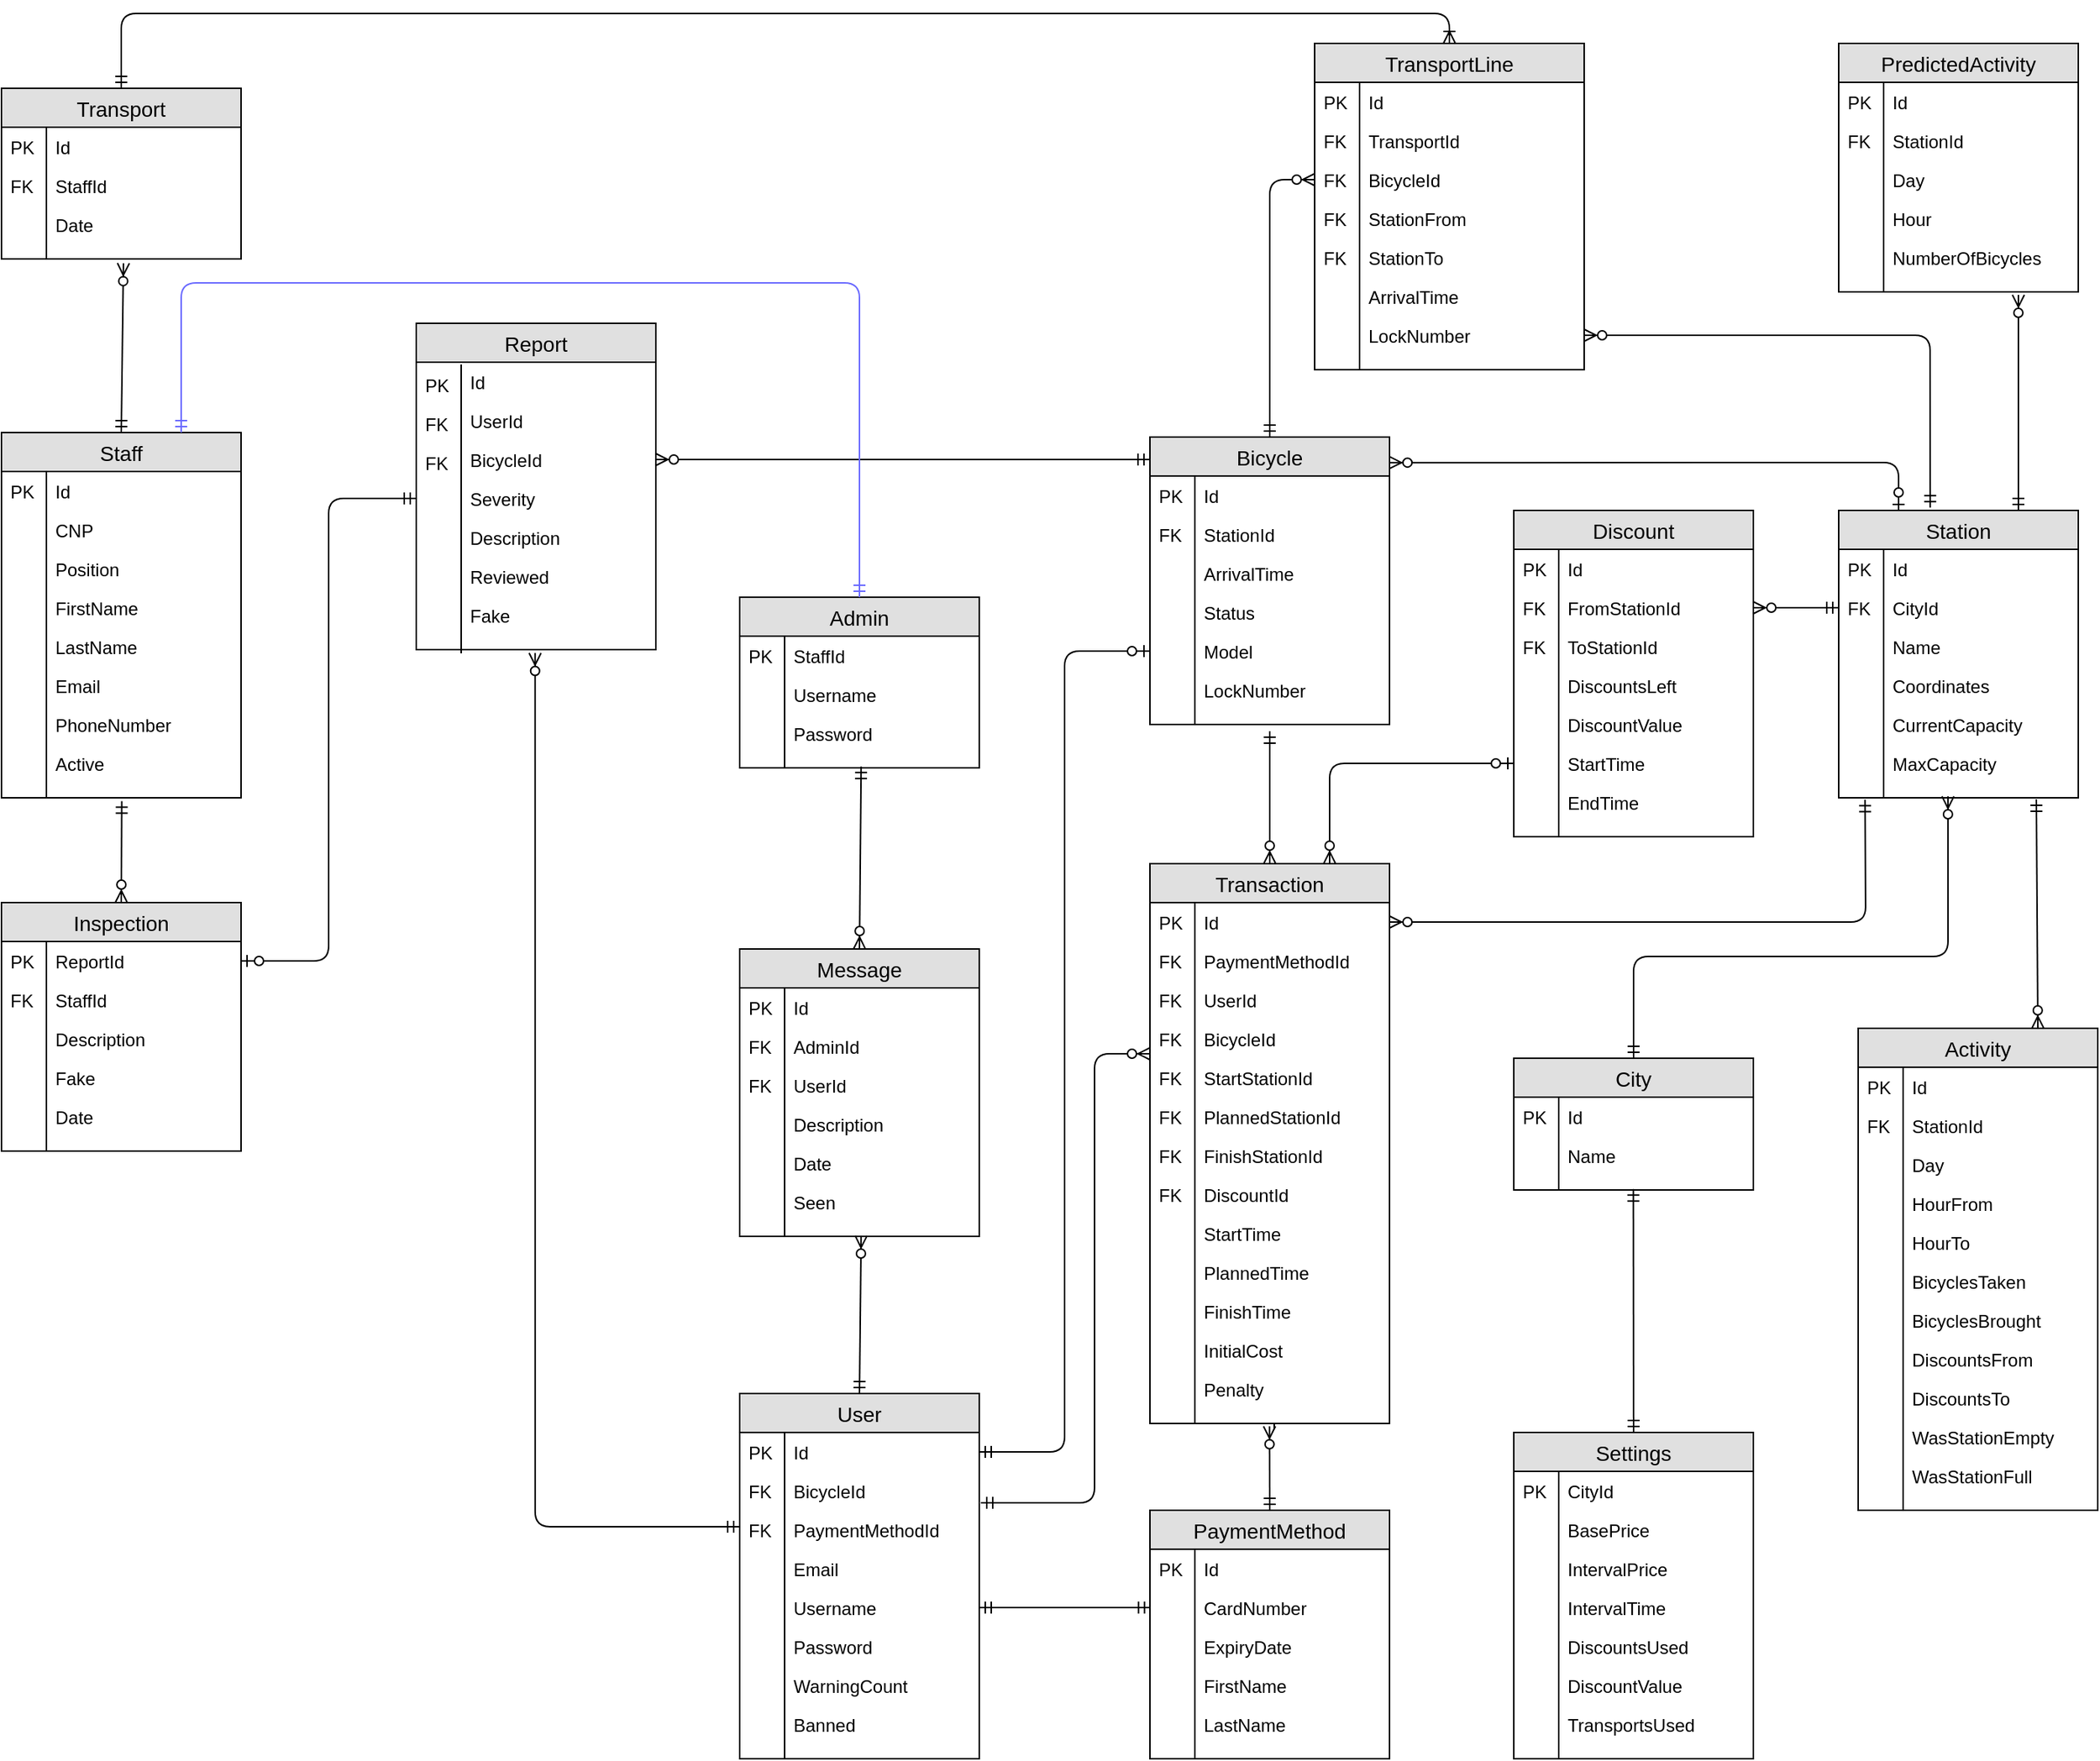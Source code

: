 <mxfile version="12.9.11" type="device"><diagram id="aA_o2Y2xCQt_WSOBVbst" name="Page-1"><mxGraphModel dx="1102" dy="614" grid="1" gridSize="10" guides="1" tooltips="1" connect="1" arrows="1" fold="1" page="1" pageScale="1" pageWidth="827" pageHeight="1169" math="0" shadow="0"><root><mxCell id="0"/><mxCell id="1" parent="0"/><mxCell id="qqiSCrGo2kWjsASX9jNV-1" value="User" style="swimlane;fontStyle=0;childLayout=stackLayout;horizontal=1;startSize=26;fillColor=#e0e0e0;horizontalStack=0;resizeParent=1;resizeParentMax=0;resizeLast=0;collapsible=1;marginBottom=0;swimlaneFillColor=#ffffff;align=center;fontSize=14;" parent="1" vertex="1"><mxGeometry x="1203" y="1292" width="160" height="244" as="geometry"/></mxCell><mxCell id="qqiSCrGo2kWjsASX9jNV-2" value="Id" style="shape=partialRectangle;top=0;left=0;right=0;bottom=0;align=left;verticalAlign=top;fillColor=none;spacingLeft=34;spacingRight=4;overflow=hidden;rotatable=0;points=[[0,0.5],[1,0.5]];portConstraint=eastwest;dropTarget=0;fontSize=12;" parent="qqiSCrGo2kWjsASX9jNV-1" vertex="1"><mxGeometry y="26" width="160" height="26" as="geometry"/></mxCell><mxCell id="qqiSCrGo2kWjsASX9jNV-3" value="PK" style="shape=partialRectangle;top=0;left=0;bottom=0;fillColor=none;align=left;verticalAlign=top;spacingLeft=4;spacingRight=4;overflow=hidden;rotatable=0;points=[];portConstraint=eastwest;part=1;fontSize=12;" parent="qqiSCrGo2kWjsASX9jNV-2" vertex="1" connectable="0"><mxGeometry width="30" height="26" as="geometry"/></mxCell><mxCell id="qqiSCrGo2kWjsASX9jNV-4" value="BicycleId" style="shape=partialRectangle;top=0;left=0;right=0;bottom=0;align=left;verticalAlign=top;fillColor=none;spacingLeft=34;spacingRight=4;overflow=hidden;rotatable=0;points=[[0,0.5],[1,0.5]];portConstraint=eastwest;dropTarget=0;fontSize=12;" parent="qqiSCrGo2kWjsASX9jNV-1" vertex="1"><mxGeometry y="52" width="160" height="26" as="geometry"/></mxCell><mxCell id="qqiSCrGo2kWjsASX9jNV-5" value="FK" style="shape=partialRectangle;top=0;left=0;bottom=0;fillColor=none;align=left;verticalAlign=top;spacingLeft=4;spacingRight=4;overflow=hidden;rotatable=0;points=[];portConstraint=eastwest;part=1;fontSize=12;" parent="qqiSCrGo2kWjsASX9jNV-4" vertex="1" connectable="0"><mxGeometry width="30" height="26" as="geometry"/></mxCell><mxCell id="qqiSCrGo2kWjsASX9jNV-6" value="PaymentMethodId" style="shape=partialRectangle;top=0;left=0;right=0;bottom=0;align=left;verticalAlign=top;fillColor=none;spacingLeft=34;spacingRight=4;overflow=hidden;rotatable=0;points=[[0,0.5],[1,0.5]];portConstraint=eastwest;dropTarget=0;fontSize=12;" parent="qqiSCrGo2kWjsASX9jNV-1" vertex="1"><mxGeometry y="78" width="160" height="26" as="geometry"/></mxCell><mxCell id="qqiSCrGo2kWjsASX9jNV-7" value="FK" style="shape=partialRectangle;top=0;left=0;bottom=0;fillColor=none;align=left;verticalAlign=top;spacingLeft=4;spacingRight=4;overflow=hidden;rotatable=0;points=[];portConstraint=eastwest;part=1;fontSize=12;" parent="qqiSCrGo2kWjsASX9jNV-6" vertex="1" connectable="0"><mxGeometry width="30" height="26" as="geometry"/></mxCell><mxCell id="qqiSCrGo2kWjsASX9jNV-8" value="Email" style="shape=partialRectangle;top=0;left=0;right=0;bottom=0;align=left;verticalAlign=top;fillColor=none;spacingLeft=34;spacingRight=4;overflow=hidden;rotatable=0;points=[[0,0.5],[1,0.5]];portConstraint=eastwest;dropTarget=0;fontSize=12;" parent="qqiSCrGo2kWjsASX9jNV-1" vertex="1"><mxGeometry y="104" width="160" height="26" as="geometry"/></mxCell><mxCell id="qqiSCrGo2kWjsASX9jNV-9" value="" style="shape=partialRectangle;top=0;left=0;bottom=0;fillColor=none;align=left;verticalAlign=top;spacingLeft=4;spacingRight=4;overflow=hidden;rotatable=0;points=[];portConstraint=eastwest;part=1;fontSize=12;" parent="qqiSCrGo2kWjsASX9jNV-8" vertex="1" connectable="0"><mxGeometry width="30" height="26" as="geometry"/></mxCell><mxCell id="qqiSCrGo2kWjsASX9jNV-10" value="Username" style="shape=partialRectangle;top=0;left=0;right=0;bottom=0;align=left;verticalAlign=top;fillColor=none;spacingLeft=34;spacingRight=4;overflow=hidden;rotatable=0;points=[[0,0.5],[1,0.5]];portConstraint=eastwest;dropTarget=0;fontSize=12;" parent="qqiSCrGo2kWjsASX9jNV-1" vertex="1"><mxGeometry y="130" width="160" height="26" as="geometry"/></mxCell><mxCell id="qqiSCrGo2kWjsASX9jNV-11" value="" style="shape=partialRectangle;top=0;left=0;bottom=0;fillColor=none;align=left;verticalAlign=top;spacingLeft=4;spacingRight=4;overflow=hidden;rotatable=0;points=[];portConstraint=eastwest;part=1;fontSize=12;" parent="qqiSCrGo2kWjsASX9jNV-10" vertex="1" connectable="0"><mxGeometry width="30" height="26" as="geometry"/></mxCell><mxCell id="qqiSCrGo2kWjsASX9jNV-12" value="Password" style="shape=partialRectangle;top=0;left=0;right=0;bottom=0;align=left;verticalAlign=top;fillColor=none;spacingLeft=34;spacingRight=4;overflow=hidden;rotatable=0;points=[[0,0.5],[1,0.5]];portConstraint=eastwest;dropTarget=0;fontSize=12;" parent="qqiSCrGo2kWjsASX9jNV-1" vertex="1"><mxGeometry y="156" width="160" height="26" as="geometry"/></mxCell><mxCell id="qqiSCrGo2kWjsASX9jNV-13" value="" style="shape=partialRectangle;top=0;left=0;bottom=0;fillColor=none;align=left;verticalAlign=top;spacingLeft=4;spacingRight=4;overflow=hidden;rotatable=0;points=[];portConstraint=eastwest;part=1;fontSize=12;" parent="qqiSCrGo2kWjsASX9jNV-12" vertex="1" connectable="0"><mxGeometry width="30" height="26" as="geometry"/></mxCell><mxCell id="qqiSCrGo2kWjsASX9jNV-14" value="WarningCount" style="shape=partialRectangle;top=0;left=0;right=0;bottom=0;align=left;verticalAlign=top;fillColor=none;spacingLeft=34;spacingRight=4;overflow=hidden;rotatable=0;points=[[0,0.5],[1,0.5]];portConstraint=eastwest;dropTarget=0;fontSize=12;" parent="qqiSCrGo2kWjsASX9jNV-1" vertex="1"><mxGeometry y="182" width="160" height="26" as="geometry"/></mxCell><mxCell id="qqiSCrGo2kWjsASX9jNV-15" value="" style="shape=partialRectangle;top=0;left=0;bottom=0;fillColor=none;align=left;verticalAlign=top;spacingLeft=4;spacingRight=4;overflow=hidden;rotatable=0;points=[];portConstraint=eastwest;part=1;fontSize=12;" parent="qqiSCrGo2kWjsASX9jNV-14" vertex="1" connectable="0"><mxGeometry width="30" height="26" as="geometry"/></mxCell><mxCell id="qqiSCrGo2kWjsASX9jNV-16" value="Banned" style="shape=partialRectangle;top=0;left=0;right=0;bottom=0;align=left;verticalAlign=top;fillColor=none;spacingLeft=34;spacingRight=4;overflow=hidden;rotatable=0;points=[[0,0.5],[1,0.5]];portConstraint=eastwest;dropTarget=0;fontSize=12;" parent="qqiSCrGo2kWjsASX9jNV-1" vertex="1"><mxGeometry y="208" width="160" height="26" as="geometry"/></mxCell><mxCell id="qqiSCrGo2kWjsASX9jNV-17" value="" style="shape=partialRectangle;top=0;left=0;bottom=0;fillColor=none;align=left;verticalAlign=top;spacingLeft=4;spacingRight=4;overflow=hidden;rotatable=0;points=[];portConstraint=eastwest;part=1;fontSize=12;" parent="qqiSCrGo2kWjsASX9jNV-16" vertex="1" connectable="0"><mxGeometry width="30" height="26" as="geometry"/></mxCell><mxCell id="qqiSCrGo2kWjsASX9jNV-18" value="" style="shape=partialRectangle;top=0;left=0;right=0;bottom=0;align=left;verticalAlign=top;fillColor=none;spacingLeft=34;spacingRight=4;overflow=hidden;rotatable=0;points=[[0,0.5],[1,0.5]];portConstraint=eastwest;dropTarget=0;fontSize=12;" parent="qqiSCrGo2kWjsASX9jNV-1" vertex="1"><mxGeometry y="234" width="160" height="10" as="geometry"/></mxCell><mxCell id="qqiSCrGo2kWjsASX9jNV-19" value="" style="shape=partialRectangle;top=0;left=0;bottom=0;fillColor=none;align=left;verticalAlign=top;spacingLeft=4;spacingRight=4;overflow=hidden;rotatable=0;points=[];portConstraint=eastwest;part=1;fontSize=12;" parent="qqiSCrGo2kWjsASX9jNV-18" vertex="1" connectable="0"><mxGeometry width="30" height="10" as="geometry"/></mxCell><mxCell id="qqiSCrGo2kWjsASX9jNV-20" value="Bicycle" style="swimlane;fontStyle=0;childLayout=stackLayout;horizontal=1;startSize=26;fillColor=#e0e0e0;horizontalStack=0;resizeParent=1;resizeParentMax=0;resizeLast=0;collapsible=1;marginBottom=0;swimlaneFillColor=#ffffff;align=center;fontSize=14;" parent="1" vertex="1"><mxGeometry x="1477" y="653" width="160" height="192" as="geometry"/></mxCell><mxCell id="qqiSCrGo2kWjsASX9jNV-21" value="Id" style="shape=partialRectangle;top=0;left=0;right=0;bottom=0;align=left;verticalAlign=top;fillColor=none;spacingLeft=34;spacingRight=4;overflow=hidden;rotatable=0;points=[[0,0.5],[1,0.5]];portConstraint=eastwest;dropTarget=0;fontSize=12;" parent="qqiSCrGo2kWjsASX9jNV-20" vertex="1"><mxGeometry y="26" width="160" height="26" as="geometry"/></mxCell><mxCell id="qqiSCrGo2kWjsASX9jNV-22" value="PK" style="shape=partialRectangle;top=0;left=0;bottom=0;fillColor=none;align=left;verticalAlign=top;spacingLeft=4;spacingRight=4;overflow=hidden;rotatable=0;points=[];portConstraint=eastwest;part=1;fontSize=12;" parent="qqiSCrGo2kWjsASX9jNV-21" vertex="1" connectable="0"><mxGeometry width="30" height="26" as="geometry"/></mxCell><mxCell id="qqiSCrGo2kWjsASX9jNV-23" value="StationId" style="shape=partialRectangle;top=0;left=0;right=0;bottom=0;align=left;verticalAlign=top;fillColor=none;spacingLeft=34;spacingRight=4;overflow=hidden;rotatable=0;points=[[0,0.5],[1,0.5]];portConstraint=eastwest;dropTarget=0;fontSize=12;" parent="qqiSCrGo2kWjsASX9jNV-20" vertex="1"><mxGeometry y="52" width="160" height="26" as="geometry"/></mxCell><mxCell id="qqiSCrGo2kWjsASX9jNV-24" value="FK" style="shape=partialRectangle;top=0;left=0;bottom=0;fillColor=none;align=left;verticalAlign=top;spacingLeft=4;spacingRight=4;overflow=hidden;rotatable=0;points=[];portConstraint=eastwest;part=1;fontSize=12;" parent="qqiSCrGo2kWjsASX9jNV-23" vertex="1" connectable="0"><mxGeometry width="30" height="26" as="geometry"/></mxCell><mxCell id="qqiSCrGo2kWjsASX9jNV-25" value="ArrivalTime" style="shape=partialRectangle;top=0;left=0;right=0;bottom=0;align=left;verticalAlign=top;fillColor=none;spacingLeft=34;spacingRight=4;overflow=hidden;rotatable=0;points=[[0,0.5],[1,0.5]];portConstraint=eastwest;dropTarget=0;fontSize=12;" parent="qqiSCrGo2kWjsASX9jNV-20" vertex="1"><mxGeometry y="78" width="160" height="26" as="geometry"/></mxCell><mxCell id="qqiSCrGo2kWjsASX9jNV-26" value="" style="shape=partialRectangle;top=0;left=0;bottom=0;fillColor=none;align=left;verticalAlign=top;spacingLeft=4;spacingRight=4;overflow=hidden;rotatable=0;points=[];portConstraint=eastwest;part=1;fontSize=12;" parent="qqiSCrGo2kWjsASX9jNV-25" vertex="1" connectable="0"><mxGeometry width="30" height="26" as="geometry"/></mxCell><mxCell id="qqiSCrGo2kWjsASX9jNV-27" value="Status" style="shape=partialRectangle;top=0;left=0;right=0;bottom=0;align=left;verticalAlign=top;fillColor=none;spacingLeft=34;spacingRight=4;overflow=hidden;rotatable=0;points=[[0,0.5],[1,0.5]];portConstraint=eastwest;dropTarget=0;fontSize=12;" parent="qqiSCrGo2kWjsASX9jNV-20" vertex="1"><mxGeometry y="104" width="160" height="26" as="geometry"/></mxCell><mxCell id="qqiSCrGo2kWjsASX9jNV-28" value="" style="shape=partialRectangle;top=0;left=0;bottom=0;fillColor=none;align=left;verticalAlign=top;spacingLeft=4;spacingRight=4;overflow=hidden;rotatable=0;points=[];portConstraint=eastwest;part=1;fontSize=12;" parent="qqiSCrGo2kWjsASX9jNV-27" vertex="1" connectable="0"><mxGeometry width="30" height="26" as="geometry"/></mxCell><mxCell id="qqiSCrGo2kWjsASX9jNV-29" value="Model" style="shape=partialRectangle;top=0;left=0;right=0;bottom=0;align=left;verticalAlign=top;fillColor=none;spacingLeft=34;spacingRight=4;overflow=hidden;rotatable=0;points=[[0,0.5],[1,0.5]];portConstraint=eastwest;dropTarget=0;fontSize=12;" parent="qqiSCrGo2kWjsASX9jNV-20" vertex="1"><mxGeometry y="130" width="160" height="26" as="geometry"/></mxCell><mxCell id="qqiSCrGo2kWjsASX9jNV-30" value="" style="shape=partialRectangle;top=0;left=0;bottom=0;fillColor=none;align=left;verticalAlign=top;spacingLeft=4;spacingRight=4;overflow=hidden;rotatable=0;points=[];portConstraint=eastwest;part=1;fontSize=12;" parent="qqiSCrGo2kWjsASX9jNV-29" vertex="1" connectable="0"><mxGeometry width="30" height="26" as="geometry"/></mxCell><mxCell id="qqiSCrGo2kWjsASX9jNV-31" value="LockNumber" style="shape=partialRectangle;top=0;left=0;right=0;bottom=0;align=left;verticalAlign=top;fillColor=none;spacingLeft=34;spacingRight=4;overflow=hidden;rotatable=0;points=[[0,0.5],[1,0.5]];portConstraint=eastwest;dropTarget=0;fontSize=12;" parent="qqiSCrGo2kWjsASX9jNV-20" vertex="1"><mxGeometry y="156" width="160" height="26" as="geometry"/></mxCell><mxCell id="qqiSCrGo2kWjsASX9jNV-32" value="" style="shape=partialRectangle;top=0;left=0;bottom=0;fillColor=none;align=left;verticalAlign=top;spacingLeft=4;spacingRight=4;overflow=hidden;rotatable=0;points=[];portConstraint=eastwest;part=1;fontSize=12;" parent="qqiSCrGo2kWjsASX9jNV-31" vertex="1" connectable="0"><mxGeometry width="30" height="26" as="geometry"/></mxCell><mxCell id="qqiSCrGo2kWjsASX9jNV-33" value="" style="shape=partialRectangle;top=0;left=0;right=0;bottom=0;align=left;verticalAlign=top;fillColor=none;spacingLeft=34;spacingRight=4;overflow=hidden;rotatable=0;points=[[0,0.5],[1,0.5]];portConstraint=eastwest;dropTarget=0;fontSize=12;" parent="qqiSCrGo2kWjsASX9jNV-20" vertex="1"><mxGeometry y="182" width="160" height="10" as="geometry"/></mxCell><mxCell id="qqiSCrGo2kWjsASX9jNV-34" value="" style="shape=partialRectangle;top=0;left=0;bottom=0;fillColor=none;align=left;verticalAlign=top;spacingLeft=4;spacingRight=4;overflow=hidden;rotatable=0;points=[];portConstraint=eastwest;part=1;fontSize=12;" parent="qqiSCrGo2kWjsASX9jNV-33" vertex="1" connectable="0"><mxGeometry width="30" height="10" as="geometry"/></mxCell><mxCell id="qqiSCrGo2kWjsASX9jNV-35" value="Station" style="swimlane;fontStyle=0;childLayout=stackLayout;horizontal=1;startSize=26;fillColor=#e0e0e0;horizontalStack=0;resizeParent=1;resizeParentMax=0;resizeLast=0;collapsible=1;marginBottom=0;swimlaneFillColor=#ffffff;align=center;fontSize=14;" parent="1" vertex="1"><mxGeometry x="1937" y="702" width="160" height="192" as="geometry"/></mxCell><mxCell id="qqiSCrGo2kWjsASX9jNV-36" value="Id" style="shape=partialRectangle;top=0;left=0;right=0;bottom=0;align=left;verticalAlign=top;fillColor=none;spacingLeft=34;spacingRight=4;overflow=hidden;rotatable=0;points=[[0,0.5],[1,0.5]];portConstraint=eastwest;dropTarget=0;fontSize=12;" parent="qqiSCrGo2kWjsASX9jNV-35" vertex="1"><mxGeometry y="26" width="160" height="26" as="geometry"/></mxCell><mxCell id="qqiSCrGo2kWjsASX9jNV-37" value="PK" style="shape=partialRectangle;top=0;left=0;bottom=0;fillColor=none;align=left;verticalAlign=top;spacingLeft=4;spacingRight=4;overflow=hidden;rotatable=0;points=[];portConstraint=eastwest;part=1;fontSize=12;" parent="qqiSCrGo2kWjsASX9jNV-36" vertex="1" connectable="0"><mxGeometry width="30" height="26" as="geometry"/></mxCell><mxCell id="qqiSCrGo2kWjsASX9jNV-38" value="CityId" style="shape=partialRectangle;top=0;left=0;right=0;bottom=0;align=left;verticalAlign=top;fillColor=none;spacingLeft=34;spacingRight=4;overflow=hidden;rotatable=0;points=[[0,0.5],[1,0.5]];portConstraint=eastwest;dropTarget=0;fontSize=12;" parent="qqiSCrGo2kWjsASX9jNV-35" vertex="1"><mxGeometry y="52" width="160" height="26" as="geometry"/></mxCell><mxCell id="qqiSCrGo2kWjsASX9jNV-39" value="FK" style="shape=partialRectangle;top=0;left=0;bottom=0;fillColor=none;align=left;verticalAlign=top;spacingLeft=4;spacingRight=4;overflow=hidden;rotatable=0;points=[];portConstraint=eastwest;part=1;fontSize=12;" parent="qqiSCrGo2kWjsASX9jNV-38" vertex="1" connectable="0"><mxGeometry width="30" height="26" as="geometry"/></mxCell><mxCell id="qqiSCrGo2kWjsASX9jNV-40" value="Name" style="shape=partialRectangle;top=0;left=0;right=0;bottom=0;align=left;verticalAlign=top;fillColor=none;spacingLeft=34;spacingRight=4;overflow=hidden;rotatable=0;points=[[0,0.5],[1,0.5]];portConstraint=eastwest;dropTarget=0;fontSize=12;" parent="qqiSCrGo2kWjsASX9jNV-35" vertex="1"><mxGeometry y="78" width="160" height="26" as="geometry"/></mxCell><mxCell id="qqiSCrGo2kWjsASX9jNV-41" value="" style="shape=partialRectangle;top=0;left=0;bottom=0;fillColor=none;align=left;verticalAlign=top;spacingLeft=4;spacingRight=4;overflow=hidden;rotatable=0;points=[];portConstraint=eastwest;part=1;fontSize=12;" parent="qqiSCrGo2kWjsASX9jNV-40" vertex="1" connectable="0"><mxGeometry width="30" height="26" as="geometry"/></mxCell><mxCell id="qqiSCrGo2kWjsASX9jNV-42" value="Coordinates" style="shape=partialRectangle;top=0;left=0;right=0;bottom=0;align=left;verticalAlign=top;fillColor=none;spacingLeft=34;spacingRight=4;overflow=hidden;rotatable=0;points=[[0,0.5],[1,0.5]];portConstraint=eastwest;dropTarget=0;fontSize=12;" parent="qqiSCrGo2kWjsASX9jNV-35" vertex="1"><mxGeometry y="104" width="160" height="26" as="geometry"/></mxCell><mxCell id="qqiSCrGo2kWjsASX9jNV-43" value="" style="shape=partialRectangle;top=0;left=0;bottom=0;fillColor=none;align=left;verticalAlign=top;spacingLeft=4;spacingRight=4;overflow=hidden;rotatable=0;points=[];portConstraint=eastwest;part=1;fontSize=12;" parent="qqiSCrGo2kWjsASX9jNV-42" vertex="1" connectable="0"><mxGeometry width="30" height="26" as="geometry"/></mxCell><mxCell id="qqiSCrGo2kWjsASX9jNV-44" value="CurrentCapacity" style="shape=partialRectangle;top=0;left=0;right=0;bottom=0;align=left;verticalAlign=top;fillColor=none;spacingLeft=34;spacingRight=4;overflow=hidden;rotatable=0;points=[[0,0.5],[1,0.5]];portConstraint=eastwest;dropTarget=0;fontSize=12;" parent="qqiSCrGo2kWjsASX9jNV-35" vertex="1"><mxGeometry y="130" width="160" height="26" as="geometry"/></mxCell><mxCell id="qqiSCrGo2kWjsASX9jNV-45" value="" style="shape=partialRectangle;top=0;left=0;bottom=0;fillColor=none;align=left;verticalAlign=top;spacingLeft=4;spacingRight=4;overflow=hidden;rotatable=0;points=[];portConstraint=eastwest;part=1;fontSize=12;" parent="qqiSCrGo2kWjsASX9jNV-44" vertex="1" connectable="0"><mxGeometry width="30" height="26" as="geometry"/></mxCell><mxCell id="qqiSCrGo2kWjsASX9jNV-46" value="MaxCapacity" style="shape=partialRectangle;top=0;left=0;right=0;bottom=0;align=left;verticalAlign=top;fillColor=none;spacingLeft=34;spacingRight=4;overflow=hidden;rotatable=0;points=[[0,0.5],[1,0.5]];portConstraint=eastwest;dropTarget=0;fontSize=12;" parent="qqiSCrGo2kWjsASX9jNV-35" vertex="1"><mxGeometry y="156" width="160" height="26" as="geometry"/></mxCell><mxCell id="qqiSCrGo2kWjsASX9jNV-47" value="" style="shape=partialRectangle;top=0;left=0;bottom=0;fillColor=none;align=left;verticalAlign=top;spacingLeft=4;spacingRight=4;overflow=hidden;rotatable=0;points=[];portConstraint=eastwest;part=1;fontSize=12;" parent="qqiSCrGo2kWjsASX9jNV-46" vertex="1" connectable="0"><mxGeometry width="30" height="26" as="geometry"/></mxCell><mxCell id="qqiSCrGo2kWjsASX9jNV-48" value="" style="shape=partialRectangle;top=0;left=0;right=0;bottom=0;align=left;verticalAlign=top;fillColor=none;spacingLeft=34;spacingRight=4;overflow=hidden;rotatable=0;points=[[0,0.5],[1,0.5]];portConstraint=eastwest;dropTarget=0;fontSize=12;" parent="qqiSCrGo2kWjsASX9jNV-35" vertex="1"><mxGeometry y="182" width="160" height="10" as="geometry"/></mxCell><mxCell id="qqiSCrGo2kWjsASX9jNV-49" value="" style="shape=partialRectangle;top=0;left=0;bottom=0;fillColor=none;align=left;verticalAlign=top;spacingLeft=4;spacingRight=4;overflow=hidden;rotatable=0;points=[];portConstraint=eastwest;part=1;fontSize=12;" parent="qqiSCrGo2kWjsASX9jNV-48" vertex="1" connectable="0"><mxGeometry width="30" height="10" as="geometry"/></mxCell><mxCell id="qqiSCrGo2kWjsASX9jNV-50" value="PaymentMethod" style="swimlane;fontStyle=0;childLayout=stackLayout;horizontal=1;startSize=26;fillColor=#e0e0e0;horizontalStack=0;resizeParent=1;resizeParentMax=0;resizeLast=0;collapsible=1;marginBottom=0;swimlaneFillColor=#ffffff;align=center;fontSize=14;" parent="1" vertex="1"><mxGeometry x="1477" y="1370" width="160" height="166" as="geometry"/></mxCell><mxCell id="qqiSCrGo2kWjsASX9jNV-51" value="Id" style="shape=partialRectangle;top=0;left=0;right=0;bottom=0;align=left;verticalAlign=top;fillColor=none;spacingLeft=34;spacingRight=4;overflow=hidden;rotatable=0;points=[[0,0.5],[1,0.5]];portConstraint=eastwest;dropTarget=0;fontSize=12;" parent="qqiSCrGo2kWjsASX9jNV-50" vertex="1"><mxGeometry y="26" width="160" height="26" as="geometry"/></mxCell><mxCell id="qqiSCrGo2kWjsASX9jNV-52" value="PK" style="shape=partialRectangle;top=0;left=0;bottom=0;fillColor=none;align=left;verticalAlign=top;spacingLeft=4;spacingRight=4;overflow=hidden;rotatable=0;points=[];portConstraint=eastwest;part=1;fontSize=12;" parent="qqiSCrGo2kWjsASX9jNV-51" vertex="1" connectable="0"><mxGeometry width="30" height="26" as="geometry"/></mxCell><mxCell id="qqiSCrGo2kWjsASX9jNV-53" value="CardNumber" style="shape=partialRectangle;top=0;left=0;right=0;bottom=0;align=left;verticalAlign=top;fillColor=none;spacingLeft=34;spacingRight=4;overflow=hidden;rotatable=0;points=[[0,0.5],[1,0.5]];portConstraint=eastwest;dropTarget=0;fontSize=12;" parent="qqiSCrGo2kWjsASX9jNV-50" vertex="1"><mxGeometry y="52" width="160" height="26" as="geometry"/></mxCell><mxCell id="qqiSCrGo2kWjsASX9jNV-54" value="" style="shape=partialRectangle;top=0;left=0;bottom=0;fillColor=none;align=left;verticalAlign=top;spacingLeft=4;spacingRight=4;overflow=hidden;rotatable=0;points=[];portConstraint=eastwest;part=1;fontSize=12;" parent="qqiSCrGo2kWjsASX9jNV-53" vertex="1" connectable="0"><mxGeometry width="30" height="26" as="geometry"/></mxCell><mxCell id="qqiSCrGo2kWjsASX9jNV-55" value="ExpiryDate" style="shape=partialRectangle;top=0;left=0;right=0;bottom=0;align=left;verticalAlign=top;fillColor=none;spacingLeft=34;spacingRight=4;overflow=hidden;rotatable=0;points=[[0,0.5],[1,0.5]];portConstraint=eastwest;dropTarget=0;fontSize=12;" parent="qqiSCrGo2kWjsASX9jNV-50" vertex="1"><mxGeometry y="78" width="160" height="26" as="geometry"/></mxCell><mxCell id="qqiSCrGo2kWjsASX9jNV-56" value="" style="shape=partialRectangle;top=0;left=0;bottom=0;fillColor=none;align=left;verticalAlign=top;spacingLeft=4;spacingRight=4;overflow=hidden;rotatable=0;points=[];portConstraint=eastwest;part=1;fontSize=12;" parent="qqiSCrGo2kWjsASX9jNV-55" vertex="1" connectable="0"><mxGeometry width="30" height="26" as="geometry"/></mxCell><mxCell id="qqiSCrGo2kWjsASX9jNV-57" value="FirstName" style="shape=partialRectangle;top=0;left=0;right=0;bottom=0;align=left;verticalAlign=top;fillColor=none;spacingLeft=34;spacingRight=4;overflow=hidden;rotatable=0;points=[[0,0.5],[1,0.5]];portConstraint=eastwest;dropTarget=0;fontSize=12;" parent="qqiSCrGo2kWjsASX9jNV-50" vertex="1"><mxGeometry y="104" width="160" height="26" as="geometry"/></mxCell><mxCell id="qqiSCrGo2kWjsASX9jNV-58" value="" style="shape=partialRectangle;top=0;left=0;bottom=0;fillColor=none;align=left;verticalAlign=top;spacingLeft=4;spacingRight=4;overflow=hidden;rotatable=0;points=[];portConstraint=eastwest;part=1;fontSize=12;" parent="qqiSCrGo2kWjsASX9jNV-57" vertex="1" connectable="0"><mxGeometry width="30" height="26" as="geometry"/></mxCell><mxCell id="qqiSCrGo2kWjsASX9jNV-59" value="LastName" style="shape=partialRectangle;top=0;left=0;right=0;bottom=0;align=left;verticalAlign=top;fillColor=none;spacingLeft=34;spacingRight=4;overflow=hidden;rotatable=0;points=[[0,0.5],[1,0.5]];portConstraint=eastwest;dropTarget=0;fontSize=12;" parent="qqiSCrGo2kWjsASX9jNV-50" vertex="1"><mxGeometry y="130" width="160" height="26" as="geometry"/></mxCell><mxCell id="qqiSCrGo2kWjsASX9jNV-60" value="" style="shape=partialRectangle;top=0;left=0;bottom=0;fillColor=none;align=left;verticalAlign=top;spacingLeft=4;spacingRight=4;overflow=hidden;rotatable=0;points=[];portConstraint=eastwest;part=1;fontSize=12;" parent="qqiSCrGo2kWjsASX9jNV-59" vertex="1" connectable="0"><mxGeometry width="30" height="26" as="geometry"/></mxCell><mxCell id="qqiSCrGo2kWjsASX9jNV-61" value="" style="shape=partialRectangle;top=0;left=0;right=0;bottom=0;align=left;verticalAlign=top;fillColor=none;spacingLeft=34;spacingRight=4;overflow=hidden;rotatable=0;points=[[0,0.5],[1,0.5]];portConstraint=eastwest;dropTarget=0;fontSize=12;" parent="qqiSCrGo2kWjsASX9jNV-50" vertex="1"><mxGeometry y="156" width="160" height="10" as="geometry"/></mxCell><mxCell id="qqiSCrGo2kWjsASX9jNV-62" value="" style="shape=partialRectangle;top=0;left=0;bottom=0;fillColor=none;align=left;verticalAlign=top;spacingLeft=4;spacingRight=4;overflow=hidden;rotatable=0;points=[];portConstraint=eastwest;part=1;fontSize=12;" parent="qqiSCrGo2kWjsASX9jNV-61" vertex="1" connectable="0"><mxGeometry width="30" height="10" as="geometry"/></mxCell><mxCell id="qqiSCrGo2kWjsASX9jNV-63" value="Discount" style="swimlane;fontStyle=0;childLayout=stackLayout;horizontal=1;startSize=26;fillColor=#e0e0e0;horizontalStack=0;resizeParent=1;resizeParentMax=0;resizeLast=0;collapsible=1;marginBottom=0;swimlaneFillColor=#ffffff;align=center;fontSize=14;" parent="1" vertex="1"><mxGeometry x="1720" y="702" width="160" height="218" as="geometry"/></mxCell><mxCell id="qqiSCrGo2kWjsASX9jNV-64" value="Id" style="shape=partialRectangle;top=0;left=0;right=0;bottom=0;align=left;verticalAlign=top;fillColor=none;spacingLeft=34;spacingRight=4;overflow=hidden;rotatable=0;points=[[0,0.5],[1,0.5]];portConstraint=eastwest;dropTarget=0;fontSize=12;" parent="qqiSCrGo2kWjsASX9jNV-63" vertex="1"><mxGeometry y="26" width="160" height="26" as="geometry"/></mxCell><mxCell id="qqiSCrGo2kWjsASX9jNV-65" value="PK" style="shape=partialRectangle;top=0;left=0;bottom=0;fillColor=none;align=left;verticalAlign=top;spacingLeft=4;spacingRight=4;overflow=hidden;rotatable=0;points=[];portConstraint=eastwest;part=1;fontSize=12;" parent="qqiSCrGo2kWjsASX9jNV-64" vertex="1" connectable="0"><mxGeometry width="30" height="26" as="geometry"/></mxCell><mxCell id="qqiSCrGo2kWjsASX9jNV-66" value="FromStationId" style="shape=partialRectangle;top=0;left=0;right=0;bottom=0;align=left;verticalAlign=top;fillColor=none;spacingLeft=34;spacingRight=4;overflow=hidden;rotatable=0;points=[[0,0.5],[1,0.5]];portConstraint=eastwest;dropTarget=0;fontSize=12;" parent="qqiSCrGo2kWjsASX9jNV-63" vertex="1"><mxGeometry y="52" width="160" height="26" as="geometry"/></mxCell><mxCell id="qqiSCrGo2kWjsASX9jNV-67" value="FK" style="shape=partialRectangle;top=0;left=0;bottom=0;fillColor=none;align=left;verticalAlign=top;spacingLeft=4;spacingRight=4;overflow=hidden;rotatable=0;points=[];portConstraint=eastwest;part=1;fontSize=12;" parent="qqiSCrGo2kWjsASX9jNV-66" vertex="1" connectable="0"><mxGeometry width="30" height="26" as="geometry"/></mxCell><mxCell id="qqiSCrGo2kWjsASX9jNV-68" value="ToStationId" style="shape=partialRectangle;top=0;left=0;right=0;bottom=0;align=left;verticalAlign=top;fillColor=none;spacingLeft=34;spacingRight=4;overflow=hidden;rotatable=0;points=[[0,0.5],[1,0.5]];portConstraint=eastwest;dropTarget=0;fontSize=12;" parent="qqiSCrGo2kWjsASX9jNV-63" vertex="1"><mxGeometry y="78" width="160" height="26" as="geometry"/></mxCell><mxCell id="qqiSCrGo2kWjsASX9jNV-69" value="FK" style="shape=partialRectangle;top=0;left=0;bottom=0;fillColor=none;align=left;verticalAlign=top;spacingLeft=4;spacingRight=4;overflow=hidden;rotatable=0;points=[];portConstraint=eastwest;part=1;fontSize=12;" parent="qqiSCrGo2kWjsASX9jNV-68" vertex="1" connectable="0"><mxGeometry width="30" height="26" as="geometry"/></mxCell><mxCell id="qqiSCrGo2kWjsASX9jNV-70" value="DiscountsLeft" style="shape=partialRectangle;top=0;left=0;right=0;bottom=0;align=left;verticalAlign=top;fillColor=none;spacingLeft=34;spacingRight=4;overflow=hidden;rotatable=0;points=[[0,0.5],[1,0.5]];portConstraint=eastwest;dropTarget=0;fontSize=12;" parent="qqiSCrGo2kWjsASX9jNV-63" vertex="1"><mxGeometry y="104" width="160" height="26" as="geometry"/></mxCell><mxCell id="qqiSCrGo2kWjsASX9jNV-71" value="" style="shape=partialRectangle;top=0;left=0;bottom=0;fillColor=none;align=left;verticalAlign=top;spacingLeft=4;spacingRight=4;overflow=hidden;rotatable=0;points=[];portConstraint=eastwest;part=1;fontSize=12;" parent="qqiSCrGo2kWjsASX9jNV-70" vertex="1" connectable="0"><mxGeometry width="30" height="26" as="geometry"/></mxCell><mxCell id="qqiSCrGo2kWjsASX9jNV-72" value="DiscountValue" style="shape=partialRectangle;top=0;left=0;right=0;bottom=0;align=left;verticalAlign=top;fillColor=none;spacingLeft=34;spacingRight=4;overflow=hidden;rotatable=0;points=[[0,0.5],[1,0.5]];portConstraint=eastwest;dropTarget=0;fontSize=12;" parent="qqiSCrGo2kWjsASX9jNV-63" vertex="1"><mxGeometry y="130" width="160" height="26" as="geometry"/></mxCell><mxCell id="qqiSCrGo2kWjsASX9jNV-73" value="" style="shape=partialRectangle;top=0;left=0;bottom=0;fillColor=none;align=left;verticalAlign=top;spacingLeft=4;spacingRight=4;overflow=hidden;rotatable=0;points=[];portConstraint=eastwest;part=1;fontSize=12;" parent="qqiSCrGo2kWjsASX9jNV-72" vertex="1" connectable="0"><mxGeometry width="30" height="26" as="geometry"/></mxCell><mxCell id="qqiSCrGo2kWjsASX9jNV-74" value="StartTime" style="shape=partialRectangle;top=0;left=0;right=0;bottom=0;align=left;verticalAlign=top;fillColor=none;spacingLeft=34;spacingRight=4;overflow=hidden;rotatable=0;points=[[0,0.5],[1,0.5]];portConstraint=eastwest;dropTarget=0;fontSize=12;" parent="qqiSCrGo2kWjsASX9jNV-63" vertex="1"><mxGeometry y="156" width="160" height="26" as="geometry"/></mxCell><mxCell id="qqiSCrGo2kWjsASX9jNV-75" value="" style="shape=partialRectangle;top=0;left=0;bottom=0;fillColor=none;align=left;verticalAlign=top;spacingLeft=4;spacingRight=4;overflow=hidden;rotatable=0;points=[];portConstraint=eastwest;part=1;fontSize=12;" parent="qqiSCrGo2kWjsASX9jNV-74" vertex="1" connectable="0"><mxGeometry width="30" height="26" as="geometry"/></mxCell><mxCell id="qqiSCrGo2kWjsASX9jNV-76" value="EndTime" style="shape=partialRectangle;top=0;left=0;right=0;bottom=0;align=left;verticalAlign=top;fillColor=none;spacingLeft=34;spacingRight=4;overflow=hidden;rotatable=0;points=[[0,0.5],[1,0.5]];portConstraint=eastwest;dropTarget=0;fontSize=12;" parent="qqiSCrGo2kWjsASX9jNV-63" vertex="1"><mxGeometry y="182" width="160" height="26" as="geometry"/></mxCell><mxCell id="qqiSCrGo2kWjsASX9jNV-77" value="" style="shape=partialRectangle;top=0;left=0;bottom=0;fillColor=none;align=left;verticalAlign=top;spacingLeft=4;spacingRight=4;overflow=hidden;rotatable=0;points=[];portConstraint=eastwest;part=1;fontSize=12;" parent="qqiSCrGo2kWjsASX9jNV-76" vertex="1" connectable="0"><mxGeometry width="30" height="26" as="geometry"/></mxCell><mxCell id="qqiSCrGo2kWjsASX9jNV-78" value="" style="shape=partialRectangle;top=0;left=0;right=0;bottom=0;align=left;verticalAlign=top;fillColor=none;spacingLeft=34;spacingRight=4;overflow=hidden;rotatable=0;points=[[0,0.5],[1,0.5]];portConstraint=eastwest;dropTarget=0;fontSize=12;" parent="qqiSCrGo2kWjsASX9jNV-63" vertex="1"><mxGeometry y="208" width="160" height="10" as="geometry"/></mxCell><mxCell id="qqiSCrGo2kWjsASX9jNV-79" value="" style="shape=partialRectangle;top=0;left=0;bottom=0;fillColor=none;align=left;verticalAlign=top;spacingLeft=4;spacingRight=4;overflow=hidden;rotatable=0;points=[];portConstraint=eastwest;part=1;fontSize=12;" parent="qqiSCrGo2kWjsASX9jNV-78" vertex="1" connectable="0"><mxGeometry width="30" height="10" as="geometry"/></mxCell><mxCell id="qqiSCrGo2kWjsASX9jNV-80" value="Report" style="swimlane;fontStyle=0;childLayout=stackLayout;horizontal=1;startSize=26;fillColor=#e0e0e0;horizontalStack=0;resizeParent=1;resizeParentMax=0;resizeLast=0;collapsible=1;marginBottom=0;swimlaneFillColor=#ffffff;align=center;fontSize=14;" parent="1" vertex="1"><mxGeometry x="987" y="577" width="160" height="218" as="geometry"/></mxCell><mxCell id="qqiSCrGo2kWjsASX9jNV-81" value="Id" style="shape=partialRectangle;top=0;left=0;right=0;bottom=0;align=left;verticalAlign=top;fillColor=none;spacingLeft=34;spacingRight=4;overflow=hidden;rotatable=0;points=[[0,0.5],[1,0.5]];portConstraint=eastwest;dropTarget=0;fontSize=12;" parent="qqiSCrGo2kWjsASX9jNV-80" vertex="1"><mxGeometry y="26" width="160" height="26" as="geometry"/></mxCell><mxCell id="qqiSCrGo2kWjsASX9jNV-82" value="PK" style="shape=partialRectangle;top=0;left=0;bottom=0;fillColor=none;align=left;verticalAlign=top;spacingLeft=4;spacingRight=4;overflow=hidden;rotatable=0;points=[];portConstraint=eastwest;part=1;fontSize=12;" parent="qqiSCrGo2kWjsASX9jNV-81" vertex="1" connectable="0"><mxGeometry y="2" width="30" height="26" as="geometry"/></mxCell><mxCell id="qqiSCrGo2kWjsASX9jNV-83" value="UserId" style="shape=partialRectangle;top=0;left=0;right=0;bottom=0;align=left;verticalAlign=top;fillColor=none;spacingLeft=34;spacingRight=4;overflow=hidden;rotatable=0;points=[[0,0.5],[1,0.5]];portConstraint=eastwest;dropTarget=0;fontSize=12;" parent="qqiSCrGo2kWjsASX9jNV-80" vertex="1"><mxGeometry y="52" width="160" height="26" as="geometry"/></mxCell><mxCell id="qqiSCrGo2kWjsASX9jNV-84" value="FK" style="shape=partialRectangle;top=0;left=0;bottom=0;fillColor=none;align=left;verticalAlign=top;spacingLeft=4;spacingRight=4;overflow=hidden;rotatable=0;points=[];portConstraint=eastwest;part=1;fontSize=12;" parent="qqiSCrGo2kWjsASX9jNV-83" vertex="1" connectable="0"><mxGeometry y="2" width="30" height="26" as="geometry"/></mxCell><mxCell id="qqiSCrGo2kWjsASX9jNV-85" value="BicycleId" style="shape=partialRectangle;top=0;left=0;right=0;bottom=0;align=left;verticalAlign=top;fillColor=none;spacingLeft=34;spacingRight=4;overflow=hidden;rotatable=0;points=[[0,0.5],[1,0.5]];portConstraint=eastwest;dropTarget=0;fontSize=12;" parent="qqiSCrGo2kWjsASX9jNV-80" vertex="1"><mxGeometry y="78" width="160" height="26" as="geometry"/></mxCell><mxCell id="qqiSCrGo2kWjsASX9jNV-86" value="FK" style="shape=partialRectangle;top=0;left=0;bottom=0;fillColor=none;align=left;verticalAlign=top;spacingLeft=4;spacingRight=4;overflow=hidden;rotatable=0;points=[];portConstraint=eastwest;part=1;fontSize=12;" parent="qqiSCrGo2kWjsASX9jNV-85" vertex="1" connectable="0"><mxGeometry y="2" width="30" height="26" as="geometry"/></mxCell><mxCell id="qqiSCrGo2kWjsASX9jNV-87" value="Severity" style="shape=partialRectangle;top=0;left=0;right=0;bottom=0;align=left;verticalAlign=top;fillColor=none;spacingLeft=34;spacingRight=4;overflow=hidden;rotatable=0;points=[[0,0.5],[1,0.5]];portConstraint=eastwest;dropTarget=0;fontSize=12;" parent="qqiSCrGo2kWjsASX9jNV-80" vertex="1"><mxGeometry y="104" width="160" height="26" as="geometry"/></mxCell><mxCell id="qqiSCrGo2kWjsASX9jNV-88" value="" style="shape=partialRectangle;top=0;left=0;bottom=0;fillColor=none;align=left;verticalAlign=top;spacingLeft=4;spacingRight=4;overflow=hidden;rotatable=0;points=[];portConstraint=eastwest;part=1;fontSize=12;" parent="qqiSCrGo2kWjsASX9jNV-87" vertex="1" connectable="0"><mxGeometry y="2" width="30" height="26" as="geometry"/></mxCell><mxCell id="qqiSCrGo2kWjsASX9jNV-89" value="Description" style="shape=partialRectangle;top=0;left=0;right=0;bottom=0;align=left;verticalAlign=top;fillColor=none;spacingLeft=34;spacingRight=4;overflow=hidden;rotatable=0;points=[[0,0.5],[1,0.5]];portConstraint=eastwest;dropTarget=0;fontSize=12;" parent="qqiSCrGo2kWjsASX9jNV-80" vertex="1"><mxGeometry y="130" width="160" height="26" as="geometry"/></mxCell><mxCell id="qqiSCrGo2kWjsASX9jNV-90" value="" style="shape=partialRectangle;top=0;left=0;bottom=0;fillColor=none;align=left;verticalAlign=top;spacingLeft=4;spacingRight=4;overflow=hidden;rotatable=0;points=[];portConstraint=eastwest;part=1;fontSize=12;" parent="qqiSCrGo2kWjsASX9jNV-89" vertex="1" connectable="0"><mxGeometry y="2" width="30" height="26" as="geometry"/></mxCell><mxCell id="qqiSCrGo2kWjsASX9jNV-91" value="Reviewed" style="shape=partialRectangle;top=0;left=0;right=0;bottom=0;align=left;verticalAlign=top;fillColor=none;spacingLeft=34;spacingRight=4;overflow=hidden;rotatable=0;points=[[0,0.5],[1,0.5]];portConstraint=eastwest;dropTarget=0;fontSize=12;" parent="qqiSCrGo2kWjsASX9jNV-80" vertex="1"><mxGeometry y="156" width="160" height="26" as="geometry"/></mxCell><mxCell id="qqiSCrGo2kWjsASX9jNV-92" value="" style="shape=partialRectangle;top=0;left=0;bottom=0;fillColor=none;align=left;verticalAlign=top;spacingLeft=4;spacingRight=4;overflow=hidden;rotatable=0;points=[];portConstraint=eastwest;part=1;fontSize=12;" parent="qqiSCrGo2kWjsASX9jNV-91" vertex="1" connectable="0"><mxGeometry y="2" width="30" height="26" as="geometry"/></mxCell><mxCell id="qqiSCrGo2kWjsASX9jNV-93" value="Fake" style="shape=partialRectangle;top=0;left=0;right=0;bottom=0;align=left;verticalAlign=top;fillColor=none;spacingLeft=34;spacingRight=4;overflow=hidden;rotatable=0;points=[[0,0.5],[1,0.5]];portConstraint=eastwest;dropTarget=0;fontSize=12;" parent="qqiSCrGo2kWjsASX9jNV-80" vertex="1"><mxGeometry y="182" width="160" height="26" as="geometry"/></mxCell><mxCell id="qqiSCrGo2kWjsASX9jNV-94" value="" style="shape=partialRectangle;top=0;left=0;bottom=0;fillColor=none;align=left;verticalAlign=top;spacingLeft=4;spacingRight=4;overflow=hidden;rotatable=0;points=[];portConstraint=eastwest;part=1;fontSize=12;" parent="qqiSCrGo2kWjsASX9jNV-93" vertex="1" connectable="0"><mxGeometry y="2" width="30" height="26" as="geometry"/></mxCell><mxCell id="qqiSCrGo2kWjsASX9jNV-95" value="" style="shape=partialRectangle;top=0;left=0;right=0;bottom=0;align=left;verticalAlign=top;fillColor=none;spacingLeft=34;spacingRight=4;overflow=hidden;rotatable=0;points=[[0,0.5],[1,0.5]];portConstraint=eastwest;dropTarget=0;fontSize=12;" parent="qqiSCrGo2kWjsASX9jNV-80" vertex="1"><mxGeometry y="208" width="160" height="10" as="geometry"/></mxCell><mxCell id="qqiSCrGo2kWjsASX9jNV-96" value="" style="shape=partialRectangle;top=0;left=0;bottom=0;fillColor=none;align=left;verticalAlign=top;spacingLeft=4;spacingRight=4;overflow=hidden;rotatable=0;points=[];portConstraint=eastwest;part=1;fontSize=12;" parent="qqiSCrGo2kWjsASX9jNV-95" vertex="1" connectable="0"><mxGeometry y="2" width="30" height="10" as="geometry"/></mxCell><mxCell id="qqiSCrGo2kWjsASX9jNV-97" value="Inspection" style="swimlane;fontStyle=0;childLayout=stackLayout;horizontal=1;startSize=26;fillColor=#e0e0e0;horizontalStack=0;resizeParent=1;resizeParentMax=0;resizeLast=0;collapsible=1;marginBottom=0;swimlaneFillColor=#ffffff;align=center;fontSize=14;" parent="1" vertex="1"><mxGeometry x="710" y="964" width="160" height="166" as="geometry"/></mxCell><mxCell id="qqiSCrGo2kWjsASX9jNV-98" value="ReportId" style="shape=partialRectangle;top=0;left=0;right=0;bottom=0;align=left;verticalAlign=top;fillColor=none;spacingLeft=34;spacingRight=4;overflow=hidden;rotatable=0;points=[[0,0.5],[1,0.5]];portConstraint=eastwest;dropTarget=0;fontSize=12;" parent="qqiSCrGo2kWjsASX9jNV-97" vertex="1"><mxGeometry y="26" width="160" height="26" as="geometry"/></mxCell><mxCell id="qqiSCrGo2kWjsASX9jNV-99" value="PK" style="shape=partialRectangle;top=0;left=0;bottom=0;fillColor=none;align=left;verticalAlign=top;spacingLeft=4;spacingRight=4;overflow=hidden;rotatable=0;points=[];portConstraint=eastwest;part=1;fontSize=12;" parent="qqiSCrGo2kWjsASX9jNV-98" vertex="1" connectable="0"><mxGeometry width="30" height="26" as="geometry"/></mxCell><mxCell id="qqiSCrGo2kWjsASX9jNV-100" value="StaffId" style="shape=partialRectangle;top=0;left=0;right=0;bottom=0;align=left;verticalAlign=top;fillColor=none;spacingLeft=34;spacingRight=4;overflow=hidden;rotatable=0;points=[[0,0.5],[1,0.5]];portConstraint=eastwest;dropTarget=0;fontSize=12;" parent="qqiSCrGo2kWjsASX9jNV-97" vertex="1"><mxGeometry y="52" width="160" height="26" as="geometry"/></mxCell><mxCell id="qqiSCrGo2kWjsASX9jNV-101" value="FK" style="shape=partialRectangle;top=0;left=0;bottom=0;fillColor=none;align=left;verticalAlign=top;spacingLeft=4;spacingRight=4;overflow=hidden;rotatable=0;points=[];portConstraint=eastwest;part=1;fontSize=12;" parent="qqiSCrGo2kWjsASX9jNV-100" vertex="1" connectable="0"><mxGeometry width="30" height="26" as="geometry"/></mxCell><mxCell id="qqiSCrGo2kWjsASX9jNV-102" value="Description" style="shape=partialRectangle;top=0;left=0;right=0;bottom=0;align=left;verticalAlign=top;fillColor=none;spacingLeft=34;spacingRight=4;overflow=hidden;rotatable=0;points=[[0,0.5],[1,0.5]];portConstraint=eastwest;dropTarget=0;fontSize=12;" parent="qqiSCrGo2kWjsASX9jNV-97" vertex="1"><mxGeometry y="78" width="160" height="26" as="geometry"/></mxCell><mxCell id="qqiSCrGo2kWjsASX9jNV-103" value="" style="shape=partialRectangle;top=0;left=0;bottom=0;fillColor=none;align=left;verticalAlign=top;spacingLeft=4;spacingRight=4;overflow=hidden;rotatable=0;points=[];portConstraint=eastwest;part=1;fontSize=12;" parent="qqiSCrGo2kWjsASX9jNV-102" vertex="1" connectable="0"><mxGeometry width="30" height="26" as="geometry"/></mxCell><mxCell id="qqiSCrGo2kWjsASX9jNV-104" value="Fake" style="shape=partialRectangle;top=0;left=0;right=0;bottom=0;align=left;verticalAlign=top;fillColor=none;spacingLeft=34;spacingRight=4;overflow=hidden;rotatable=0;points=[[0,0.5],[1,0.5]];portConstraint=eastwest;dropTarget=0;fontSize=12;" parent="qqiSCrGo2kWjsASX9jNV-97" vertex="1"><mxGeometry y="104" width="160" height="26" as="geometry"/></mxCell><mxCell id="qqiSCrGo2kWjsASX9jNV-105" value="" style="shape=partialRectangle;top=0;left=0;bottom=0;fillColor=none;align=left;verticalAlign=top;spacingLeft=4;spacingRight=4;overflow=hidden;rotatable=0;points=[];portConstraint=eastwest;part=1;fontSize=12;" parent="qqiSCrGo2kWjsASX9jNV-104" vertex="1" connectable="0"><mxGeometry width="30" height="26" as="geometry"/></mxCell><mxCell id="qqiSCrGo2kWjsASX9jNV-106" value="Date" style="shape=partialRectangle;top=0;left=0;right=0;bottom=0;align=left;verticalAlign=top;fillColor=none;spacingLeft=34;spacingRight=4;overflow=hidden;rotatable=0;points=[[0,0.5],[1,0.5]];portConstraint=eastwest;dropTarget=0;fontSize=12;" parent="qqiSCrGo2kWjsASX9jNV-97" vertex="1"><mxGeometry y="130" width="160" height="26" as="geometry"/></mxCell><mxCell id="qqiSCrGo2kWjsASX9jNV-107" value="" style="shape=partialRectangle;top=0;left=0;bottom=0;fillColor=none;align=left;verticalAlign=top;spacingLeft=4;spacingRight=4;overflow=hidden;rotatable=0;points=[];portConstraint=eastwest;part=1;fontSize=12;" parent="qqiSCrGo2kWjsASX9jNV-106" vertex="1" connectable="0"><mxGeometry width="30" height="26" as="geometry"/></mxCell><mxCell id="qqiSCrGo2kWjsASX9jNV-108" value="" style="shape=partialRectangle;top=0;left=0;right=0;bottom=0;align=left;verticalAlign=top;fillColor=none;spacingLeft=34;spacingRight=4;overflow=hidden;rotatable=0;points=[[0,0.5],[1,0.5]];portConstraint=eastwest;dropTarget=0;fontSize=12;" parent="qqiSCrGo2kWjsASX9jNV-97" vertex="1"><mxGeometry y="156" width="160" height="10" as="geometry"/></mxCell><mxCell id="qqiSCrGo2kWjsASX9jNV-109" value="" style="shape=partialRectangle;top=0;left=0;bottom=0;fillColor=none;align=left;verticalAlign=top;spacingLeft=4;spacingRight=4;overflow=hidden;rotatable=0;points=[];portConstraint=eastwest;part=1;fontSize=12;" parent="qqiSCrGo2kWjsASX9jNV-108" vertex="1" connectable="0"><mxGeometry width="30" height="10" as="geometry"/></mxCell><mxCell id="qqiSCrGo2kWjsASX9jNV-110" value="Message" style="swimlane;fontStyle=0;childLayout=stackLayout;horizontal=1;startSize=26;fillColor=#e0e0e0;horizontalStack=0;resizeParent=1;resizeParentMax=0;resizeLast=0;collapsible=1;marginBottom=0;swimlaneFillColor=#ffffff;align=center;fontSize=14;" parent="1" vertex="1"><mxGeometry x="1203" y="995" width="160" height="192" as="geometry"/></mxCell><mxCell id="qqiSCrGo2kWjsASX9jNV-111" value="Id" style="shape=partialRectangle;top=0;left=0;right=0;bottom=0;align=left;verticalAlign=top;fillColor=none;spacingLeft=34;spacingRight=4;overflow=hidden;rotatable=0;points=[[0,0.5],[1,0.5]];portConstraint=eastwest;dropTarget=0;fontSize=12;" parent="qqiSCrGo2kWjsASX9jNV-110" vertex="1"><mxGeometry y="26" width="160" height="26" as="geometry"/></mxCell><mxCell id="qqiSCrGo2kWjsASX9jNV-112" value="PK" style="shape=partialRectangle;top=0;left=0;bottom=0;fillColor=none;align=left;verticalAlign=top;spacingLeft=4;spacingRight=4;overflow=hidden;rotatable=0;points=[];portConstraint=eastwest;part=1;fontSize=12;" parent="qqiSCrGo2kWjsASX9jNV-111" vertex="1" connectable="0"><mxGeometry width="30" height="26" as="geometry"/></mxCell><mxCell id="qqiSCrGo2kWjsASX9jNV-113" value="AdminId" style="shape=partialRectangle;top=0;left=0;right=0;bottom=0;align=left;verticalAlign=top;fillColor=none;spacingLeft=34;spacingRight=4;overflow=hidden;rotatable=0;points=[[0,0.5],[1,0.5]];portConstraint=eastwest;dropTarget=0;fontSize=12;" parent="qqiSCrGo2kWjsASX9jNV-110" vertex="1"><mxGeometry y="52" width="160" height="26" as="geometry"/></mxCell><mxCell id="qqiSCrGo2kWjsASX9jNV-114" value="FK" style="shape=partialRectangle;top=0;left=0;bottom=0;fillColor=none;align=left;verticalAlign=top;spacingLeft=4;spacingRight=4;overflow=hidden;rotatable=0;points=[];portConstraint=eastwest;part=1;fontSize=12;" parent="qqiSCrGo2kWjsASX9jNV-113" vertex="1" connectable="0"><mxGeometry width="30" height="26" as="geometry"/></mxCell><mxCell id="qqiSCrGo2kWjsASX9jNV-115" value="UserId" style="shape=partialRectangle;top=0;left=0;right=0;bottom=0;align=left;verticalAlign=top;fillColor=none;spacingLeft=34;spacingRight=4;overflow=hidden;rotatable=0;points=[[0,0.5],[1,0.5]];portConstraint=eastwest;dropTarget=0;fontSize=12;" parent="qqiSCrGo2kWjsASX9jNV-110" vertex="1"><mxGeometry y="78" width="160" height="26" as="geometry"/></mxCell><mxCell id="qqiSCrGo2kWjsASX9jNV-116" value="FK" style="shape=partialRectangle;top=0;left=0;bottom=0;fillColor=none;align=left;verticalAlign=top;spacingLeft=4;spacingRight=4;overflow=hidden;rotatable=0;points=[];portConstraint=eastwest;part=1;fontSize=12;" parent="qqiSCrGo2kWjsASX9jNV-115" vertex="1" connectable="0"><mxGeometry width="30" height="26" as="geometry"/></mxCell><mxCell id="qqiSCrGo2kWjsASX9jNV-117" value="Description" style="shape=partialRectangle;top=0;left=0;right=0;bottom=0;align=left;verticalAlign=top;fillColor=none;spacingLeft=34;spacingRight=4;overflow=hidden;rotatable=0;points=[[0,0.5],[1,0.5]];portConstraint=eastwest;dropTarget=0;fontSize=12;" parent="qqiSCrGo2kWjsASX9jNV-110" vertex="1"><mxGeometry y="104" width="160" height="26" as="geometry"/></mxCell><mxCell id="qqiSCrGo2kWjsASX9jNV-118" value="" style="shape=partialRectangle;top=0;left=0;bottom=0;fillColor=none;align=left;verticalAlign=top;spacingLeft=4;spacingRight=4;overflow=hidden;rotatable=0;points=[];portConstraint=eastwest;part=1;fontSize=12;" parent="qqiSCrGo2kWjsASX9jNV-117" vertex="1" connectable="0"><mxGeometry width="30" height="26" as="geometry"/></mxCell><mxCell id="qqiSCrGo2kWjsASX9jNV-119" value="Date" style="shape=partialRectangle;top=0;left=0;right=0;bottom=0;align=left;verticalAlign=top;fillColor=none;spacingLeft=34;spacingRight=4;overflow=hidden;rotatable=0;points=[[0,0.5],[1,0.5]];portConstraint=eastwest;dropTarget=0;fontSize=12;" parent="qqiSCrGo2kWjsASX9jNV-110" vertex="1"><mxGeometry y="130" width="160" height="26" as="geometry"/></mxCell><mxCell id="qqiSCrGo2kWjsASX9jNV-120" value="" style="shape=partialRectangle;top=0;left=0;bottom=0;fillColor=none;align=left;verticalAlign=top;spacingLeft=4;spacingRight=4;overflow=hidden;rotatable=0;points=[];portConstraint=eastwest;part=1;fontSize=12;" parent="qqiSCrGo2kWjsASX9jNV-119" vertex="1" connectable="0"><mxGeometry width="30" height="26" as="geometry"/></mxCell><mxCell id="qqiSCrGo2kWjsASX9jNV-121" value="Seen" style="shape=partialRectangle;top=0;left=0;right=0;bottom=0;align=left;verticalAlign=top;fillColor=none;spacingLeft=34;spacingRight=4;overflow=hidden;rotatable=0;points=[[0,0.5],[1,0.5]];portConstraint=eastwest;dropTarget=0;fontSize=12;" parent="qqiSCrGo2kWjsASX9jNV-110" vertex="1"><mxGeometry y="156" width="160" height="26" as="geometry"/></mxCell><mxCell id="qqiSCrGo2kWjsASX9jNV-122" value="" style="shape=partialRectangle;top=0;left=0;bottom=0;fillColor=none;align=left;verticalAlign=top;spacingLeft=4;spacingRight=4;overflow=hidden;rotatable=0;points=[];portConstraint=eastwest;part=1;fontSize=12;" parent="qqiSCrGo2kWjsASX9jNV-121" vertex="1" connectable="0"><mxGeometry width="30" height="26" as="geometry"/></mxCell><mxCell id="qqiSCrGo2kWjsASX9jNV-123" value="" style="shape=partialRectangle;top=0;left=0;right=0;bottom=0;align=left;verticalAlign=top;fillColor=none;spacingLeft=34;spacingRight=4;overflow=hidden;rotatable=0;points=[[0,0.5],[1,0.5]];portConstraint=eastwest;dropTarget=0;fontSize=12;" parent="qqiSCrGo2kWjsASX9jNV-110" vertex="1"><mxGeometry y="182" width="160" height="10" as="geometry"/></mxCell><mxCell id="qqiSCrGo2kWjsASX9jNV-124" value="" style="shape=partialRectangle;top=0;left=0;bottom=0;fillColor=none;align=left;verticalAlign=top;spacingLeft=4;spacingRight=4;overflow=hidden;rotatable=0;points=[];portConstraint=eastwest;part=1;fontSize=12;" parent="qqiSCrGo2kWjsASX9jNV-123" vertex="1" connectable="0"><mxGeometry width="30" height="10" as="geometry"/></mxCell><mxCell id="qqiSCrGo2kWjsASX9jNV-125" value="Staff" style="swimlane;fontStyle=0;childLayout=stackLayout;horizontal=1;startSize=26;fillColor=#e0e0e0;horizontalStack=0;resizeParent=1;resizeParentMax=0;resizeLast=0;collapsible=1;marginBottom=0;swimlaneFillColor=#ffffff;align=center;fontSize=14;" parent="1" vertex="1"><mxGeometry x="710" y="650" width="160" height="244" as="geometry"/></mxCell><mxCell id="qqiSCrGo2kWjsASX9jNV-126" value="Id" style="shape=partialRectangle;top=0;left=0;right=0;bottom=0;align=left;verticalAlign=top;fillColor=none;spacingLeft=34;spacingRight=4;overflow=hidden;rotatable=0;points=[[0,0.5],[1,0.5]];portConstraint=eastwest;dropTarget=0;fontSize=12;" parent="qqiSCrGo2kWjsASX9jNV-125" vertex="1"><mxGeometry y="26" width="160" height="26" as="geometry"/></mxCell><mxCell id="qqiSCrGo2kWjsASX9jNV-127" value="PK" style="shape=partialRectangle;top=0;left=0;bottom=0;fillColor=none;align=left;verticalAlign=top;spacingLeft=4;spacingRight=4;overflow=hidden;rotatable=0;points=[];portConstraint=eastwest;part=1;fontSize=12;" parent="qqiSCrGo2kWjsASX9jNV-126" vertex="1" connectable="0"><mxGeometry width="30" height="26" as="geometry"/></mxCell><mxCell id="qqiSCrGo2kWjsASX9jNV-128" value="CNP" style="shape=partialRectangle;top=0;left=0;right=0;bottom=0;align=left;verticalAlign=top;fillColor=none;spacingLeft=34;spacingRight=4;overflow=hidden;rotatable=0;points=[[0,0.5],[1,0.5]];portConstraint=eastwest;dropTarget=0;fontSize=12;" parent="qqiSCrGo2kWjsASX9jNV-125" vertex="1"><mxGeometry y="52" width="160" height="26" as="geometry"/></mxCell><mxCell id="qqiSCrGo2kWjsASX9jNV-129" value="" style="shape=partialRectangle;top=0;left=0;bottom=0;fillColor=none;align=left;verticalAlign=top;spacingLeft=4;spacingRight=4;overflow=hidden;rotatable=0;points=[];portConstraint=eastwest;part=1;fontSize=12;" parent="qqiSCrGo2kWjsASX9jNV-128" vertex="1" connectable="0"><mxGeometry width="30" height="26" as="geometry"/></mxCell><mxCell id="qqiSCrGo2kWjsASX9jNV-130" value="Position" style="shape=partialRectangle;top=0;left=0;right=0;bottom=0;align=left;verticalAlign=top;fillColor=none;spacingLeft=34;spacingRight=4;overflow=hidden;rotatable=0;points=[[0,0.5],[1,0.5]];portConstraint=eastwest;dropTarget=0;fontSize=12;" parent="qqiSCrGo2kWjsASX9jNV-125" vertex="1"><mxGeometry y="78" width="160" height="26" as="geometry"/></mxCell><mxCell id="qqiSCrGo2kWjsASX9jNV-131" value="" style="shape=partialRectangle;top=0;left=0;bottom=0;fillColor=none;align=left;verticalAlign=top;spacingLeft=4;spacingRight=4;overflow=hidden;rotatable=0;points=[];portConstraint=eastwest;part=1;fontSize=12;" parent="qqiSCrGo2kWjsASX9jNV-130" vertex="1" connectable="0"><mxGeometry width="30" height="26" as="geometry"/></mxCell><mxCell id="qqiSCrGo2kWjsASX9jNV-132" value="FirstName" style="shape=partialRectangle;top=0;left=0;right=0;bottom=0;align=left;verticalAlign=top;fillColor=none;spacingLeft=34;spacingRight=4;overflow=hidden;rotatable=0;points=[[0,0.5],[1,0.5]];portConstraint=eastwest;dropTarget=0;fontSize=12;" parent="qqiSCrGo2kWjsASX9jNV-125" vertex="1"><mxGeometry y="104" width="160" height="26" as="geometry"/></mxCell><mxCell id="qqiSCrGo2kWjsASX9jNV-133" value="" style="shape=partialRectangle;top=0;left=0;bottom=0;fillColor=none;align=left;verticalAlign=top;spacingLeft=4;spacingRight=4;overflow=hidden;rotatable=0;points=[];portConstraint=eastwest;part=1;fontSize=12;" parent="qqiSCrGo2kWjsASX9jNV-132" vertex="1" connectable="0"><mxGeometry width="30" height="26" as="geometry"/></mxCell><mxCell id="qqiSCrGo2kWjsASX9jNV-134" value="LastName" style="shape=partialRectangle;top=0;left=0;right=0;bottom=0;align=left;verticalAlign=top;fillColor=none;spacingLeft=34;spacingRight=4;overflow=hidden;rotatable=0;points=[[0,0.5],[1,0.5]];portConstraint=eastwest;dropTarget=0;fontSize=12;" parent="qqiSCrGo2kWjsASX9jNV-125" vertex="1"><mxGeometry y="130" width="160" height="26" as="geometry"/></mxCell><mxCell id="qqiSCrGo2kWjsASX9jNV-135" value="" style="shape=partialRectangle;top=0;left=0;bottom=0;fillColor=none;align=left;verticalAlign=top;spacingLeft=4;spacingRight=4;overflow=hidden;rotatable=0;points=[];portConstraint=eastwest;part=1;fontSize=12;" parent="qqiSCrGo2kWjsASX9jNV-134" vertex="1" connectable="0"><mxGeometry width="30" height="26" as="geometry"/></mxCell><mxCell id="qqiSCrGo2kWjsASX9jNV-136" value="Email" style="shape=partialRectangle;top=0;left=0;right=0;bottom=0;align=left;verticalAlign=top;fillColor=none;spacingLeft=34;spacingRight=4;overflow=hidden;rotatable=0;points=[[0,0.5],[1,0.5]];portConstraint=eastwest;dropTarget=0;fontSize=12;" parent="qqiSCrGo2kWjsASX9jNV-125" vertex="1"><mxGeometry y="156" width="160" height="26" as="geometry"/></mxCell><mxCell id="qqiSCrGo2kWjsASX9jNV-137" value="" style="shape=partialRectangle;top=0;left=0;bottom=0;fillColor=none;align=left;verticalAlign=top;spacingLeft=4;spacingRight=4;overflow=hidden;rotatable=0;points=[];portConstraint=eastwest;part=1;fontSize=12;" parent="qqiSCrGo2kWjsASX9jNV-136" vertex="1" connectable="0"><mxGeometry width="30" height="26" as="geometry"/></mxCell><mxCell id="qqiSCrGo2kWjsASX9jNV-138" value="PhoneNumber" style="shape=partialRectangle;top=0;left=0;right=0;bottom=0;align=left;verticalAlign=top;fillColor=none;spacingLeft=34;spacingRight=4;overflow=hidden;rotatable=0;points=[[0,0.5],[1,0.5]];portConstraint=eastwest;dropTarget=0;fontSize=12;" parent="qqiSCrGo2kWjsASX9jNV-125" vertex="1"><mxGeometry y="182" width="160" height="26" as="geometry"/></mxCell><mxCell id="qqiSCrGo2kWjsASX9jNV-139" value="" style="shape=partialRectangle;top=0;left=0;bottom=0;fillColor=none;align=left;verticalAlign=top;spacingLeft=4;spacingRight=4;overflow=hidden;rotatable=0;points=[];portConstraint=eastwest;part=1;fontSize=12;" parent="qqiSCrGo2kWjsASX9jNV-138" vertex="1" connectable="0"><mxGeometry width="30" height="26" as="geometry"/></mxCell><mxCell id="qqiSCrGo2kWjsASX9jNV-140" value="Active" style="shape=partialRectangle;top=0;left=0;right=0;bottom=0;align=left;verticalAlign=top;fillColor=none;spacingLeft=34;spacingRight=4;overflow=hidden;rotatable=0;points=[[0,0.5],[1,0.5]];portConstraint=eastwest;dropTarget=0;fontSize=12;" parent="qqiSCrGo2kWjsASX9jNV-125" vertex="1"><mxGeometry y="208" width="160" height="26" as="geometry"/></mxCell><mxCell id="qqiSCrGo2kWjsASX9jNV-141" value="" style="shape=partialRectangle;top=0;left=0;bottom=0;fillColor=none;align=left;verticalAlign=top;spacingLeft=4;spacingRight=4;overflow=hidden;rotatable=0;points=[];portConstraint=eastwest;part=1;fontSize=12;" parent="qqiSCrGo2kWjsASX9jNV-140" vertex="1" connectable="0"><mxGeometry width="30" height="26" as="geometry"/></mxCell><mxCell id="qqiSCrGo2kWjsASX9jNV-142" value="" style="shape=partialRectangle;top=0;left=0;right=0;bottom=0;align=left;verticalAlign=top;fillColor=none;spacingLeft=34;spacingRight=4;overflow=hidden;rotatable=0;points=[[0,0.5],[1,0.5]];portConstraint=eastwest;dropTarget=0;fontSize=12;" parent="qqiSCrGo2kWjsASX9jNV-125" vertex="1"><mxGeometry y="234" width="160" height="10" as="geometry"/></mxCell><mxCell id="qqiSCrGo2kWjsASX9jNV-143" value="" style="shape=partialRectangle;top=0;left=0;bottom=0;fillColor=none;align=left;verticalAlign=top;spacingLeft=4;spacingRight=4;overflow=hidden;rotatable=0;points=[];portConstraint=eastwest;part=1;fontSize=12;" parent="qqiSCrGo2kWjsASX9jNV-142" vertex="1" connectable="0"><mxGeometry width="30" height="10" as="geometry"/></mxCell><mxCell id="qqiSCrGo2kWjsASX9jNV-144" value="Admin" style="swimlane;fontStyle=0;childLayout=stackLayout;horizontal=1;startSize=26;fillColor=#e0e0e0;horizontalStack=0;resizeParent=1;resizeParentMax=0;resizeLast=0;collapsible=1;marginBottom=0;swimlaneFillColor=#ffffff;align=center;fontSize=14;" parent="1" vertex="1"><mxGeometry x="1203" y="760" width="160" height="114" as="geometry"/></mxCell><mxCell id="qqiSCrGo2kWjsASX9jNV-145" value="StaffId" style="shape=partialRectangle;top=0;left=0;right=0;bottom=0;align=left;verticalAlign=top;fillColor=none;spacingLeft=34;spacingRight=4;overflow=hidden;rotatable=0;points=[[0,0.5],[1,0.5]];portConstraint=eastwest;dropTarget=0;fontSize=12;" parent="qqiSCrGo2kWjsASX9jNV-144" vertex="1"><mxGeometry y="26" width="160" height="26" as="geometry"/></mxCell><mxCell id="qqiSCrGo2kWjsASX9jNV-146" value="PK" style="shape=partialRectangle;top=0;left=0;bottom=0;fillColor=none;align=left;verticalAlign=top;spacingLeft=4;spacingRight=4;overflow=hidden;rotatable=0;points=[];portConstraint=eastwest;part=1;fontSize=12;" parent="qqiSCrGo2kWjsASX9jNV-145" vertex="1" connectable="0"><mxGeometry width="30" height="26" as="geometry"/></mxCell><mxCell id="qqiSCrGo2kWjsASX9jNV-149" value="Username" style="shape=partialRectangle;top=0;left=0;right=0;bottom=0;align=left;verticalAlign=top;fillColor=none;spacingLeft=34;spacingRight=4;overflow=hidden;rotatable=0;points=[[0,0.5],[1,0.5]];portConstraint=eastwest;dropTarget=0;fontSize=12;" parent="qqiSCrGo2kWjsASX9jNV-144" vertex="1"><mxGeometry y="52" width="160" height="26" as="geometry"/></mxCell><mxCell id="qqiSCrGo2kWjsASX9jNV-150" value="" style="shape=partialRectangle;top=0;left=0;bottom=0;fillColor=none;align=left;verticalAlign=top;spacingLeft=4;spacingRight=4;overflow=hidden;rotatable=0;points=[];portConstraint=eastwest;part=1;fontSize=12;" parent="qqiSCrGo2kWjsASX9jNV-149" vertex="1" connectable="0"><mxGeometry width="30" height="26" as="geometry"/></mxCell><mxCell id="qqiSCrGo2kWjsASX9jNV-151" value="Password" style="shape=partialRectangle;top=0;left=0;right=0;bottom=0;align=left;verticalAlign=top;fillColor=none;spacingLeft=34;spacingRight=4;overflow=hidden;rotatable=0;points=[[0,0.5],[1,0.5]];portConstraint=eastwest;dropTarget=0;fontSize=12;" parent="qqiSCrGo2kWjsASX9jNV-144" vertex="1"><mxGeometry y="78" width="160" height="26" as="geometry"/></mxCell><mxCell id="qqiSCrGo2kWjsASX9jNV-152" value="" style="shape=partialRectangle;top=0;left=0;bottom=0;fillColor=none;align=left;verticalAlign=top;spacingLeft=4;spacingRight=4;overflow=hidden;rotatable=0;points=[];portConstraint=eastwest;part=1;fontSize=12;" parent="qqiSCrGo2kWjsASX9jNV-151" vertex="1" connectable="0"><mxGeometry width="30" height="26" as="geometry"/></mxCell><mxCell id="qqiSCrGo2kWjsASX9jNV-159" value="" style="shape=partialRectangle;top=0;left=0;right=0;bottom=0;align=left;verticalAlign=top;fillColor=none;spacingLeft=34;spacingRight=4;overflow=hidden;rotatable=0;points=[[0,0.5],[1,0.5]];portConstraint=eastwest;dropTarget=0;fontSize=12;" parent="qqiSCrGo2kWjsASX9jNV-144" vertex="1"><mxGeometry y="104" width="160" height="10" as="geometry"/></mxCell><mxCell id="qqiSCrGo2kWjsASX9jNV-160" value="" style="shape=partialRectangle;top=0;left=0;bottom=0;fillColor=none;align=left;verticalAlign=top;spacingLeft=4;spacingRight=4;overflow=hidden;rotatable=0;points=[];portConstraint=eastwest;part=1;fontSize=12;" parent="qqiSCrGo2kWjsASX9jNV-159" vertex="1" connectable="0"><mxGeometry width="30" height="10" as="geometry"/></mxCell><mxCell id="qqiSCrGo2kWjsASX9jNV-161" value="Activity" style="swimlane;fontStyle=0;childLayout=stackLayout;horizontal=1;startSize=26;fillColor=#e0e0e0;horizontalStack=0;resizeParent=1;resizeParentMax=0;resizeLast=0;collapsible=1;marginBottom=0;swimlaneFillColor=#ffffff;align=center;fontSize=14;" parent="1" vertex="1"><mxGeometry x="1950" y="1048" width="160" height="322" as="geometry"/></mxCell><mxCell id="qqiSCrGo2kWjsASX9jNV-162" value="Id" style="shape=partialRectangle;top=0;left=0;right=0;bottom=0;align=left;verticalAlign=top;fillColor=none;spacingLeft=34;spacingRight=4;overflow=hidden;rotatable=0;points=[[0,0.5],[1,0.5]];portConstraint=eastwest;dropTarget=0;fontSize=12;" parent="qqiSCrGo2kWjsASX9jNV-161" vertex="1"><mxGeometry y="26" width="160" height="26" as="geometry"/></mxCell><mxCell id="qqiSCrGo2kWjsASX9jNV-163" value="PK" style="shape=partialRectangle;top=0;left=0;bottom=0;fillColor=none;align=left;verticalAlign=top;spacingLeft=4;spacingRight=4;overflow=hidden;rotatable=0;points=[];portConstraint=eastwest;part=1;fontSize=12;" parent="qqiSCrGo2kWjsASX9jNV-162" vertex="1" connectable="0"><mxGeometry width="30" height="26" as="geometry"/></mxCell><mxCell id="qqiSCrGo2kWjsASX9jNV-164" value="StationId" style="shape=partialRectangle;top=0;left=0;right=0;bottom=0;align=left;verticalAlign=top;fillColor=none;spacingLeft=34;spacingRight=4;overflow=hidden;rotatable=0;points=[[0,0.5],[1,0.5]];portConstraint=eastwest;dropTarget=0;fontSize=12;" parent="qqiSCrGo2kWjsASX9jNV-161" vertex="1"><mxGeometry y="52" width="160" height="26" as="geometry"/></mxCell><mxCell id="qqiSCrGo2kWjsASX9jNV-165" value="FK" style="shape=partialRectangle;top=0;left=0;bottom=0;fillColor=none;align=left;verticalAlign=top;spacingLeft=4;spacingRight=4;overflow=hidden;rotatable=0;points=[];portConstraint=eastwest;part=1;fontSize=12;" parent="qqiSCrGo2kWjsASX9jNV-164" vertex="1" connectable="0"><mxGeometry width="30" height="26" as="geometry"/></mxCell><mxCell id="qqiSCrGo2kWjsASX9jNV-166" value="Day" style="shape=partialRectangle;top=0;left=0;right=0;bottom=0;align=left;verticalAlign=top;fillColor=none;spacingLeft=34;spacingRight=4;overflow=hidden;rotatable=0;points=[[0,0.5],[1,0.5]];portConstraint=eastwest;dropTarget=0;fontSize=12;" parent="qqiSCrGo2kWjsASX9jNV-161" vertex="1"><mxGeometry y="78" width="160" height="26" as="geometry"/></mxCell><mxCell id="qqiSCrGo2kWjsASX9jNV-167" value="" style="shape=partialRectangle;top=0;left=0;bottom=0;fillColor=none;align=left;verticalAlign=top;spacingLeft=4;spacingRight=4;overflow=hidden;rotatable=0;points=[];portConstraint=eastwest;part=1;fontSize=12;" parent="qqiSCrGo2kWjsASX9jNV-166" vertex="1" connectable="0"><mxGeometry width="30" height="26" as="geometry"/></mxCell><mxCell id="qqiSCrGo2kWjsASX9jNV-168" value="HourFrom" style="shape=partialRectangle;top=0;left=0;right=0;bottom=0;align=left;verticalAlign=top;fillColor=none;spacingLeft=34;spacingRight=4;overflow=hidden;rotatable=0;points=[[0,0.5],[1,0.5]];portConstraint=eastwest;dropTarget=0;fontSize=12;" parent="qqiSCrGo2kWjsASX9jNV-161" vertex="1"><mxGeometry y="104" width="160" height="26" as="geometry"/></mxCell><mxCell id="qqiSCrGo2kWjsASX9jNV-169" value="" style="shape=partialRectangle;top=0;left=0;bottom=0;fillColor=none;align=left;verticalAlign=top;spacingLeft=4;spacingRight=4;overflow=hidden;rotatable=0;points=[];portConstraint=eastwest;part=1;fontSize=12;" parent="qqiSCrGo2kWjsASX9jNV-168" vertex="1" connectable="0"><mxGeometry width="30" height="26" as="geometry"/></mxCell><mxCell id="qqiSCrGo2kWjsASX9jNV-170" value="HourTo" style="shape=partialRectangle;top=0;left=0;right=0;bottom=0;align=left;verticalAlign=top;fillColor=none;spacingLeft=34;spacingRight=4;overflow=hidden;rotatable=0;points=[[0,0.5],[1,0.5]];portConstraint=eastwest;dropTarget=0;fontSize=12;" parent="qqiSCrGo2kWjsASX9jNV-161" vertex="1"><mxGeometry y="130" width="160" height="26" as="geometry"/></mxCell><mxCell id="qqiSCrGo2kWjsASX9jNV-171" value="" style="shape=partialRectangle;top=0;left=0;bottom=0;fillColor=none;align=left;verticalAlign=top;spacingLeft=4;spacingRight=4;overflow=hidden;rotatable=0;points=[];portConstraint=eastwest;part=1;fontSize=12;" parent="qqiSCrGo2kWjsASX9jNV-170" vertex="1" connectable="0"><mxGeometry width="30" height="26" as="geometry"/></mxCell><mxCell id="qqiSCrGo2kWjsASX9jNV-172" value="BicyclesTaken" style="shape=partialRectangle;top=0;left=0;right=0;bottom=0;align=left;verticalAlign=top;fillColor=none;spacingLeft=34;spacingRight=4;overflow=hidden;rotatable=0;points=[[0,0.5],[1,0.5]];portConstraint=eastwest;dropTarget=0;fontSize=12;" parent="qqiSCrGo2kWjsASX9jNV-161" vertex="1"><mxGeometry y="156" width="160" height="26" as="geometry"/></mxCell><mxCell id="qqiSCrGo2kWjsASX9jNV-173" value="" style="shape=partialRectangle;top=0;left=0;bottom=0;fillColor=none;align=left;verticalAlign=top;spacingLeft=4;spacingRight=4;overflow=hidden;rotatable=0;points=[];portConstraint=eastwest;part=1;fontSize=12;" parent="qqiSCrGo2kWjsASX9jNV-172" vertex="1" connectable="0"><mxGeometry width="30" height="26" as="geometry"/></mxCell><mxCell id="qqiSCrGo2kWjsASX9jNV-174" value="BicyclesBrought" style="shape=partialRectangle;top=0;left=0;right=0;bottom=0;align=left;verticalAlign=top;fillColor=none;spacingLeft=34;spacingRight=4;overflow=hidden;rotatable=0;points=[[0,0.5],[1,0.5]];portConstraint=eastwest;dropTarget=0;fontSize=12;" parent="qqiSCrGo2kWjsASX9jNV-161" vertex="1"><mxGeometry y="182" width="160" height="26" as="geometry"/></mxCell><mxCell id="qqiSCrGo2kWjsASX9jNV-175" value="" style="shape=partialRectangle;top=0;left=0;bottom=0;fillColor=none;align=left;verticalAlign=top;spacingLeft=4;spacingRight=4;overflow=hidden;rotatable=0;points=[];portConstraint=eastwest;part=1;fontSize=12;" parent="qqiSCrGo2kWjsASX9jNV-174" vertex="1" connectable="0"><mxGeometry width="30" height="26" as="geometry"/></mxCell><mxCell id="qqiSCrGo2kWjsASX9jNV-176" value="DiscountsFrom" style="shape=partialRectangle;top=0;left=0;right=0;bottom=0;align=left;verticalAlign=top;fillColor=none;spacingLeft=34;spacingRight=4;overflow=hidden;rotatable=0;points=[[0,0.5],[1,0.5]];portConstraint=eastwest;dropTarget=0;fontSize=12;" parent="qqiSCrGo2kWjsASX9jNV-161" vertex="1"><mxGeometry y="208" width="160" height="26" as="geometry"/></mxCell><mxCell id="qqiSCrGo2kWjsASX9jNV-177" value="" style="shape=partialRectangle;top=0;left=0;bottom=0;fillColor=none;align=left;verticalAlign=top;spacingLeft=4;spacingRight=4;overflow=hidden;rotatable=0;points=[];portConstraint=eastwest;part=1;fontSize=12;" parent="qqiSCrGo2kWjsASX9jNV-176" vertex="1" connectable="0"><mxGeometry width="30" height="26" as="geometry"/></mxCell><mxCell id="qqiSCrGo2kWjsASX9jNV-178" value="DiscountsTo" style="shape=partialRectangle;top=0;left=0;right=0;bottom=0;align=left;verticalAlign=top;fillColor=none;spacingLeft=34;spacingRight=4;overflow=hidden;rotatable=0;points=[[0,0.5],[1,0.5]];portConstraint=eastwest;dropTarget=0;fontSize=12;" parent="qqiSCrGo2kWjsASX9jNV-161" vertex="1"><mxGeometry y="234" width="160" height="26" as="geometry"/></mxCell><mxCell id="qqiSCrGo2kWjsASX9jNV-179" value="" style="shape=partialRectangle;top=0;left=0;bottom=0;fillColor=none;align=left;verticalAlign=top;spacingLeft=4;spacingRight=4;overflow=hidden;rotatable=0;points=[];portConstraint=eastwest;part=1;fontSize=12;" parent="qqiSCrGo2kWjsASX9jNV-178" vertex="1" connectable="0"><mxGeometry width="30" height="26" as="geometry"/></mxCell><mxCell id="qqiSCrGo2kWjsASX9jNV-180" value="WasStationEmpty" style="shape=partialRectangle;top=0;left=0;right=0;bottom=0;align=left;verticalAlign=top;fillColor=none;spacingLeft=34;spacingRight=4;overflow=hidden;rotatable=0;points=[[0,0.5],[1,0.5]];portConstraint=eastwest;dropTarget=0;fontSize=12;" parent="qqiSCrGo2kWjsASX9jNV-161" vertex="1"><mxGeometry y="260" width="160" height="26" as="geometry"/></mxCell><mxCell id="qqiSCrGo2kWjsASX9jNV-181" value="" style="shape=partialRectangle;top=0;left=0;bottom=0;fillColor=none;align=left;verticalAlign=top;spacingLeft=4;spacingRight=4;overflow=hidden;rotatable=0;points=[];portConstraint=eastwest;part=1;fontSize=12;" parent="qqiSCrGo2kWjsASX9jNV-180" vertex="1" connectable="0"><mxGeometry width="30" height="26" as="geometry"/></mxCell><mxCell id="qqiSCrGo2kWjsASX9jNV-182" value="WasStationFull" style="shape=partialRectangle;top=0;left=0;right=0;bottom=0;align=left;verticalAlign=top;fillColor=none;spacingLeft=34;spacingRight=4;overflow=hidden;rotatable=0;points=[[0,0.5],[1,0.5]];portConstraint=eastwest;dropTarget=0;fontSize=12;" parent="qqiSCrGo2kWjsASX9jNV-161" vertex="1"><mxGeometry y="286" width="160" height="26" as="geometry"/></mxCell><mxCell id="qqiSCrGo2kWjsASX9jNV-183" value="" style="shape=partialRectangle;top=0;left=0;bottom=0;fillColor=none;align=left;verticalAlign=top;spacingLeft=4;spacingRight=4;overflow=hidden;rotatable=0;points=[];portConstraint=eastwest;part=1;fontSize=12;" parent="qqiSCrGo2kWjsASX9jNV-182" vertex="1" connectable="0"><mxGeometry width="30" height="26" as="geometry"/></mxCell><mxCell id="qqiSCrGo2kWjsASX9jNV-184" value="" style="shape=partialRectangle;top=0;left=0;right=0;bottom=0;align=left;verticalAlign=top;fillColor=none;spacingLeft=34;spacingRight=4;overflow=hidden;rotatable=0;points=[[0,0.5],[1,0.5]];portConstraint=eastwest;dropTarget=0;fontSize=12;" parent="qqiSCrGo2kWjsASX9jNV-161" vertex="1"><mxGeometry y="312" width="160" height="10" as="geometry"/></mxCell><mxCell id="qqiSCrGo2kWjsASX9jNV-185" value="" style="shape=partialRectangle;top=0;left=0;bottom=0;fillColor=none;align=left;verticalAlign=top;spacingLeft=4;spacingRight=4;overflow=hidden;rotatable=0;points=[];portConstraint=eastwest;part=1;fontSize=12;" parent="qqiSCrGo2kWjsASX9jNV-184" vertex="1" connectable="0"><mxGeometry width="30" height="10" as="geometry"/></mxCell><mxCell id="qqiSCrGo2kWjsASX9jNV-186" value="Settings" style="swimlane;fontStyle=0;childLayout=stackLayout;horizontal=1;startSize=26;fillColor=#e0e0e0;horizontalStack=0;resizeParent=1;resizeParentMax=0;resizeLast=0;collapsible=1;marginBottom=0;swimlaneFillColor=#ffffff;align=center;fontSize=14;" parent="1" vertex="1"><mxGeometry x="1720" y="1318" width="160" height="218" as="geometry"/></mxCell><mxCell id="qqiSCrGo2kWjsASX9jNV-187" value="CityId" style="shape=partialRectangle;top=0;left=0;right=0;bottom=0;align=left;verticalAlign=top;fillColor=none;spacingLeft=34;spacingRight=4;overflow=hidden;rotatable=0;points=[[0,0.5],[1,0.5]];portConstraint=eastwest;dropTarget=0;fontSize=12;" parent="qqiSCrGo2kWjsASX9jNV-186" vertex="1"><mxGeometry y="26" width="160" height="26" as="geometry"/></mxCell><mxCell id="qqiSCrGo2kWjsASX9jNV-188" value="PK" style="shape=partialRectangle;top=0;left=0;bottom=0;fillColor=none;align=left;verticalAlign=top;spacingLeft=4;spacingRight=4;overflow=hidden;rotatable=0;points=[];portConstraint=eastwest;part=1;fontSize=12;" parent="qqiSCrGo2kWjsASX9jNV-187" vertex="1" connectable="0"><mxGeometry width="30" height="26" as="geometry"/></mxCell><mxCell id="qqiSCrGo2kWjsASX9jNV-189" value="BasePrice" style="shape=partialRectangle;top=0;left=0;right=0;bottom=0;align=left;verticalAlign=top;fillColor=none;spacingLeft=34;spacingRight=4;overflow=hidden;rotatable=0;points=[[0,0.5],[1,0.5]];portConstraint=eastwest;dropTarget=0;fontSize=12;" parent="qqiSCrGo2kWjsASX9jNV-186" vertex="1"><mxGeometry y="52" width="160" height="26" as="geometry"/></mxCell><mxCell id="qqiSCrGo2kWjsASX9jNV-190" value="" style="shape=partialRectangle;top=0;left=0;bottom=0;fillColor=none;align=left;verticalAlign=top;spacingLeft=4;spacingRight=4;overflow=hidden;rotatable=0;points=[];portConstraint=eastwest;part=1;fontSize=12;" parent="qqiSCrGo2kWjsASX9jNV-189" vertex="1" connectable="0"><mxGeometry width="30" height="26" as="geometry"/></mxCell><mxCell id="qqiSCrGo2kWjsASX9jNV-191" value="IntervalPrice" style="shape=partialRectangle;top=0;left=0;right=0;bottom=0;align=left;verticalAlign=top;fillColor=none;spacingLeft=34;spacingRight=4;overflow=hidden;rotatable=0;points=[[0,0.5],[1,0.5]];portConstraint=eastwest;dropTarget=0;fontSize=12;" parent="qqiSCrGo2kWjsASX9jNV-186" vertex="1"><mxGeometry y="78" width="160" height="26" as="geometry"/></mxCell><mxCell id="qqiSCrGo2kWjsASX9jNV-192" value="" style="shape=partialRectangle;top=0;left=0;bottom=0;fillColor=none;align=left;verticalAlign=top;spacingLeft=4;spacingRight=4;overflow=hidden;rotatable=0;points=[];portConstraint=eastwest;part=1;fontSize=12;" parent="qqiSCrGo2kWjsASX9jNV-191" vertex="1" connectable="0"><mxGeometry width="30" height="26" as="geometry"/></mxCell><mxCell id="qqiSCrGo2kWjsASX9jNV-193" value="IntervalTime" style="shape=partialRectangle;top=0;left=0;right=0;bottom=0;align=left;verticalAlign=top;fillColor=none;spacingLeft=34;spacingRight=4;overflow=hidden;rotatable=0;points=[[0,0.5],[1,0.5]];portConstraint=eastwest;dropTarget=0;fontSize=12;" parent="qqiSCrGo2kWjsASX9jNV-186" vertex="1"><mxGeometry y="104" width="160" height="26" as="geometry"/></mxCell><mxCell id="qqiSCrGo2kWjsASX9jNV-194" value="" style="shape=partialRectangle;top=0;left=0;bottom=0;fillColor=none;align=left;verticalAlign=top;spacingLeft=4;spacingRight=4;overflow=hidden;rotatable=0;points=[];portConstraint=eastwest;part=1;fontSize=12;" parent="qqiSCrGo2kWjsASX9jNV-193" vertex="1" connectable="0"><mxGeometry width="30" height="26" as="geometry"/></mxCell><mxCell id="qqiSCrGo2kWjsASX9jNV-195" value="DiscountsUsed" style="shape=partialRectangle;top=0;left=0;right=0;bottom=0;align=left;verticalAlign=top;fillColor=none;spacingLeft=34;spacingRight=4;overflow=hidden;rotatable=0;points=[[0,0.5],[1,0.5]];portConstraint=eastwest;dropTarget=0;fontSize=12;" parent="qqiSCrGo2kWjsASX9jNV-186" vertex="1"><mxGeometry y="130" width="160" height="26" as="geometry"/></mxCell><mxCell id="qqiSCrGo2kWjsASX9jNV-196" value="" style="shape=partialRectangle;top=0;left=0;bottom=0;fillColor=none;align=left;verticalAlign=top;spacingLeft=4;spacingRight=4;overflow=hidden;rotatable=0;points=[];portConstraint=eastwest;part=1;fontSize=12;" parent="qqiSCrGo2kWjsASX9jNV-195" vertex="1" connectable="0"><mxGeometry width="30" height="26" as="geometry"/></mxCell><mxCell id="qqiSCrGo2kWjsASX9jNV-197" value="DiscountValue" style="shape=partialRectangle;top=0;left=0;right=0;bottom=0;align=left;verticalAlign=top;fillColor=none;spacingLeft=34;spacingRight=4;overflow=hidden;rotatable=0;points=[[0,0.5],[1,0.5]];portConstraint=eastwest;dropTarget=0;fontSize=12;" parent="qqiSCrGo2kWjsASX9jNV-186" vertex="1"><mxGeometry y="156" width="160" height="26" as="geometry"/></mxCell><mxCell id="qqiSCrGo2kWjsASX9jNV-198" value="" style="shape=partialRectangle;top=0;left=0;bottom=0;fillColor=none;align=left;verticalAlign=top;spacingLeft=4;spacingRight=4;overflow=hidden;rotatable=0;points=[];portConstraint=eastwest;part=1;fontSize=12;" parent="qqiSCrGo2kWjsASX9jNV-197" vertex="1" connectable="0"><mxGeometry width="30" height="26" as="geometry"/></mxCell><mxCell id="qqiSCrGo2kWjsASX9jNV-199" value="TransportsUsed" style="shape=partialRectangle;top=0;left=0;right=0;bottom=0;align=left;verticalAlign=top;fillColor=none;spacingLeft=34;spacingRight=4;overflow=hidden;rotatable=0;points=[[0,0.5],[1,0.5]];portConstraint=eastwest;dropTarget=0;fontSize=12;" parent="qqiSCrGo2kWjsASX9jNV-186" vertex="1"><mxGeometry y="182" width="160" height="26" as="geometry"/></mxCell><mxCell id="qqiSCrGo2kWjsASX9jNV-200" value="" style="shape=partialRectangle;top=0;left=0;bottom=0;fillColor=none;align=left;verticalAlign=top;spacingLeft=4;spacingRight=4;overflow=hidden;rotatable=0;points=[];portConstraint=eastwest;part=1;fontSize=12;" parent="qqiSCrGo2kWjsASX9jNV-199" vertex="1" connectable="0"><mxGeometry width="30" height="26" as="geometry"/></mxCell><mxCell id="qqiSCrGo2kWjsASX9jNV-201" value="" style="shape=partialRectangle;top=0;left=0;right=0;bottom=0;align=left;verticalAlign=top;fillColor=none;spacingLeft=34;spacingRight=4;overflow=hidden;rotatable=0;points=[[0,0.5],[1,0.5]];portConstraint=eastwest;dropTarget=0;fontSize=12;" parent="qqiSCrGo2kWjsASX9jNV-186" vertex="1"><mxGeometry y="208" width="160" height="10" as="geometry"/></mxCell><mxCell id="qqiSCrGo2kWjsASX9jNV-202" value="" style="shape=partialRectangle;top=0;left=0;bottom=0;fillColor=none;align=left;verticalAlign=top;spacingLeft=4;spacingRight=4;overflow=hidden;rotatable=0;points=[];portConstraint=eastwest;part=1;fontSize=12;" parent="qqiSCrGo2kWjsASX9jNV-201" vertex="1" connectable="0"><mxGeometry width="30" height="10" as="geometry"/></mxCell><mxCell id="qqiSCrGo2kWjsASX9jNV-203" value="Transport" style="swimlane;fontStyle=0;childLayout=stackLayout;horizontal=1;startSize=26;fillColor=#e0e0e0;horizontalStack=0;resizeParent=1;resizeParentMax=0;resizeLast=0;collapsible=1;marginBottom=0;swimlaneFillColor=#ffffff;align=center;fontSize=14;" parent="1" vertex="1"><mxGeometry x="710" y="420" width="160" height="114" as="geometry"/></mxCell><mxCell id="qqiSCrGo2kWjsASX9jNV-204" value="Id" style="shape=partialRectangle;top=0;left=0;right=0;bottom=0;align=left;verticalAlign=top;fillColor=none;spacingLeft=34;spacingRight=4;overflow=hidden;rotatable=0;points=[[0,0.5],[1,0.5]];portConstraint=eastwest;dropTarget=0;fontSize=12;" parent="qqiSCrGo2kWjsASX9jNV-203" vertex="1"><mxGeometry y="26" width="160" height="26" as="geometry"/></mxCell><mxCell id="qqiSCrGo2kWjsASX9jNV-205" value="PK" style="shape=partialRectangle;top=0;left=0;bottom=0;fillColor=none;align=left;verticalAlign=top;spacingLeft=4;spacingRight=4;overflow=hidden;rotatable=0;points=[];portConstraint=eastwest;part=1;fontSize=12;" parent="qqiSCrGo2kWjsASX9jNV-204" vertex="1" connectable="0"><mxGeometry width="30" height="26" as="geometry"/></mxCell><mxCell id="qqiSCrGo2kWjsASX9jNV-206" value="StaffId" style="shape=partialRectangle;top=0;left=0;right=0;bottom=0;align=left;verticalAlign=top;fillColor=none;spacingLeft=34;spacingRight=4;overflow=hidden;rotatable=0;points=[[0,0.5],[1,0.5]];portConstraint=eastwest;dropTarget=0;fontSize=12;" parent="qqiSCrGo2kWjsASX9jNV-203" vertex="1"><mxGeometry y="52" width="160" height="26" as="geometry"/></mxCell><mxCell id="qqiSCrGo2kWjsASX9jNV-207" value="FK" style="shape=partialRectangle;top=0;left=0;bottom=0;fillColor=none;align=left;verticalAlign=top;spacingLeft=4;spacingRight=4;overflow=hidden;rotatable=0;points=[];portConstraint=eastwest;part=1;fontSize=12;" parent="qqiSCrGo2kWjsASX9jNV-206" vertex="1" connectable="0"><mxGeometry width="30" height="26" as="geometry"/></mxCell><mxCell id="qqiSCrGo2kWjsASX9jNV-208" value="Date" style="shape=partialRectangle;top=0;left=0;right=0;bottom=0;align=left;verticalAlign=top;fillColor=none;spacingLeft=34;spacingRight=4;overflow=hidden;rotatable=0;points=[[0,0.5],[1,0.5]];portConstraint=eastwest;dropTarget=0;fontSize=12;" parent="qqiSCrGo2kWjsASX9jNV-203" vertex="1"><mxGeometry y="78" width="160" height="26" as="geometry"/></mxCell><mxCell id="qqiSCrGo2kWjsASX9jNV-209" value="" style="shape=partialRectangle;top=0;left=0;bottom=0;fillColor=none;align=left;verticalAlign=top;spacingLeft=4;spacingRight=4;overflow=hidden;rotatable=0;points=[];portConstraint=eastwest;part=1;fontSize=12;" parent="qqiSCrGo2kWjsASX9jNV-208" vertex="1" connectable="0"><mxGeometry width="30" height="26" as="geometry"/></mxCell><mxCell id="qqiSCrGo2kWjsASX9jNV-210" value="" style="shape=partialRectangle;top=0;left=0;right=0;bottom=0;align=left;verticalAlign=top;fillColor=none;spacingLeft=34;spacingRight=4;overflow=hidden;rotatable=0;points=[[0,0.5],[1,0.5]];portConstraint=eastwest;dropTarget=0;fontSize=12;" parent="qqiSCrGo2kWjsASX9jNV-203" vertex="1"><mxGeometry y="104" width="160" height="10" as="geometry"/></mxCell><mxCell id="qqiSCrGo2kWjsASX9jNV-211" value="" style="shape=partialRectangle;top=0;left=0;bottom=0;fillColor=none;align=left;verticalAlign=top;spacingLeft=4;spacingRight=4;overflow=hidden;rotatable=0;points=[];portConstraint=eastwest;part=1;fontSize=12;" parent="qqiSCrGo2kWjsASX9jNV-210" vertex="1" connectable="0"><mxGeometry width="30" height="10" as="geometry"/></mxCell><mxCell id="qqiSCrGo2kWjsASX9jNV-212" value="TransportLine" style="swimlane;fontStyle=0;childLayout=stackLayout;horizontal=1;startSize=26;fillColor=#e0e0e0;horizontalStack=0;resizeParent=1;resizeParentMax=0;resizeLast=0;collapsible=1;marginBottom=0;swimlaneFillColor=#ffffff;align=center;fontSize=14;" parent="1" vertex="1"><mxGeometry x="1587" y="390" width="180" height="218" as="geometry"/></mxCell><mxCell id="qqiSCrGo2kWjsASX9jNV-213" value="Id" style="shape=partialRectangle;top=0;left=0;right=0;bottom=0;align=left;verticalAlign=top;fillColor=none;spacingLeft=34;spacingRight=4;overflow=hidden;rotatable=0;points=[[0,0.5],[1,0.5]];portConstraint=eastwest;dropTarget=0;fontSize=12;" parent="qqiSCrGo2kWjsASX9jNV-212" vertex="1"><mxGeometry y="26" width="180" height="26" as="geometry"/></mxCell><mxCell id="qqiSCrGo2kWjsASX9jNV-214" value="PK" style="shape=partialRectangle;top=0;left=0;bottom=0;fillColor=none;align=left;verticalAlign=top;spacingLeft=4;spacingRight=4;overflow=hidden;rotatable=0;points=[];portConstraint=eastwest;part=1;fontSize=12;" parent="qqiSCrGo2kWjsASX9jNV-213" vertex="1" connectable="0"><mxGeometry width="30" height="26" as="geometry"/></mxCell><mxCell id="qqiSCrGo2kWjsASX9jNV-215" value="TransportId" style="shape=partialRectangle;top=0;left=0;right=0;bottom=0;align=left;verticalAlign=top;fillColor=none;spacingLeft=34;spacingRight=4;overflow=hidden;rotatable=0;points=[[0,0.5],[1,0.5]];portConstraint=eastwest;dropTarget=0;fontSize=12;" parent="qqiSCrGo2kWjsASX9jNV-212" vertex="1"><mxGeometry y="52" width="180" height="26" as="geometry"/></mxCell><mxCell id="qqiSCrGo2kWjsASX9jNV-216" value="FK" style="shape=partialRectangle;top=0;left=0;bottom=0;fillColor=none;align=left;verticalAlign=top;spacingLeft=4;spacingRight=4;overflow=hidden;rotatable=0;points=[];portConstraint=eastwest;part=1;fontSize=12;" parent="qqiSCrGo2kWjsASX9jNV-215" vertex="1" connectable="0"><mxGeometry width="30" height="26" as="geometry"/></mxCell><mxCell id="qqiSCrGo2kWjsASX9jNV-217" value="BicycleId" style="shape=partialRectangle;top=0;left=0;right=0;bottom=0;align=left;verticalAlign=top;fillColor=none;spacingLeft=34;spacingRight=4;overflow=hidden;rotatable=0;points=[[0,0.5],[1,0.5]];portConstraint=eastwest;dropTarget=0;fontSize=12;" parent="qqiSCrGo2kWjsASX9jNV-212" vertex="1"><mxGeometry y="78" width="180" height="26" as="geometry"/></mxCell><mxCell id="qqiSCrGo2kWjsASX9jNV-218" value="FK" style="shape=partialRectangle;top=0;left=0;bottom=0;fillColor=none;align=left;verticalAlign=top;spacingLeft=4;spacingRight=4;overflow=hidden;rotatable=0;points=[];portConstraint=eastwest;part=1;fontSize=12;" parent="qqiSCrGo2kWjsASX9jNV-217" vertex="1" connectable="0"><mxGeometry width="30" height="26" as="geometry"/></mxCell><mxCell id="qqiSCrGo2kWjsASX9jNV-219" value="StationFrom" style="shape=partialRectangle;top=0;left=0;right=0;bottom=0;align=left;verticalAlign=top;fillColor=none;spacingLeft=34;spacingRight=4;overflow=hidden;rotatable=0;points=[[0,0.5],[1,0.5]];portConstraint=eastwest;dropTarget=0;fontSize=12;" parent="qqiSCrGo2kWjsASX9jNV-212" vertex="1"><mxGeometry y="104" width="180" height="26" as="geometry"/></mxCell><mxCell id="qqiSCrGo2kWjsASX9jNV-220" value="FK" style="shape=partialRectangle;top=0;left=0;bottom=0;fillColor=none;align=left;verticalAlign=top;spacingLeft=4;spacingRight=4;overflow=hidden;rotatable=0;points=[];portConstraint=eastwest;part=1;fontSize=12;" parent="qqiSCrGo2kWjsASX9jNV-219" vertex="1" connectable="0"><mxGeometry width="30" height="26" as="geometry"/></mxCell><mxCell id="qqiSCrGo2kWjsASX9jNV-221" value="StationTo" style="shape=partialRectangle;top=0;left=0;right=0;bottom=0;align=left;verticalAlign=top;fillColor=none;spacingLeft=34;spacingRight=4;overflow=hidden;rotatable=0;points=[[0,0.5],[1,0.5]];portConstraint=eastwest;dropTarget=0;fontSize=12;" parent="qqiSCrGo2kWjsASX9jNV-212" vertex="1"><mxGeometry y="130" width="180" height="26" as="geometry"/></mxCell><mxCell id="qqiSCrGo2kWjsASX9jNV-222" value="FK" style="shape=partialRectangle;top=0;left=0;bottom=0;fillColor=none;align=left;verticalAlign=top;spacingLeft=4;spacingRight=4;overflow=hidden;rotatable=0;points=[];portConstraint=eastwest;part=1;fontSize=12;" parent="qqiSCrGo2kWjsASX9jNV-221" vertex="1" connectable="0"><mxGeometry width="30" height="26" as="geometry"/></mxCell><mxCell id="qqiSCrGo2kWjsASX9jNV-223" value="ArrivalTime" style="shape=partialRectangle;top=0;left=0;right=0;bottom=0;align=left;verticalAlign=top;fillColor=none;spacingLeft=34;spacingRight=4;overflow=hidden;rotatable=0;points=[[0,0.5],[1,0.5]];portConstraint=eastwest;dropTarget=0;fontSize=12;" parent="qqiSCrGo2kWjsASX9jNV-212" vertex="1"><mxGeometry y="156" width="180" height="26" as="geometry"/></mxCell><mxCell id="qqiSCrGo2kWjsASX9jNV-224" value="" style="shape=partialRectangle;top=0;left=0;bottom=0;fillColor=none;align=left;verticalAlign=top;spacingLeft=4;spacingRight=4;overflow=hidden;rotatable=0;points=[];portConstraint=eastwest;part=1;fontSize=12;" parent="qqiSCrGo2kWjsASX9jNV-223" vertex="1" connectable="0"><mxGeometry width="30" height="26" as="geometry"/></mxCell><mxCell id="qqiSCrGo2kWjsASX9jNV-225" value="LockNumber" style="shape=partialRectangle;top=0;left=0;right=0;bottom=0;align=left;verticalAlign=top;fillColor=none;spacingLeft=34;spacingRight=4;overflow=hidden;rotatable=0;points=[[0,0.5],[1,0.5]];portConstraint=eastwest;dropTarget=0;fontSize=12;" parent="qqiSCrGo2kWjsASX9jNV-212" vertex="1"><mxGeometry y="182" width="180" height="26" as="geometry"/></mxCell><mxCell id="qqiSCrGo2kWjsASX9jNV-226" value="" style="shape=partialRectangle;top=0;left=0;bottom=0;fillColor=none;align=left;verticalAlign=top;spacingLeft=4;spacingRight=4;overflow=hidden;rotatable=0;points=[];portConstraint=eastwest;part=1;fontSize=12;" parent="qqiSCrGo2kWjsASX9jNV-225" vertex="1" connectable="0"><mxGeometry width="30" height="26" as="geometry"/></mxCell><mxCell id="qqiSCrGo2kWjsASX9jNV-227" value="" style="shape=partialRectangle;top=0;left=0;right=0;bottom=0;align=left;verticalAlign=top;fillColor=none;spacingLeft=34;spacingRight=4;overflow=hidden;rotatable=0;points=[[0,0.5],[1,0.5]];portConstraint=eastwest;dropTarget=0;fontSize=12;" parent="qqiSCrGo2kWjsASX9jNV-212" vertex="1"><mxGeometry y="208" width="180" height="10" as="geometry"/></mxCell><mxCell id="qqiSCrGo2kWjsASX9jNV-228" value="" style="shape=partialRectangle;top=0;left=0;bottom=0;fillColor=none;align=left;verticalAlign=top;spacingLeft=4;spacingRight=4;overflow=hidden;rotatable=0;points=[];portConstraint=eastwest;part=1;fontSize=12;" parent="qqiSCrGo2kWjsASX9jNV-227" vertex="1" connectable="0"><mxGeometry width="30" height="10" as="geometry"/></mxCell><mxCell id="qqiSCrGo2kWjsASX9jNV-229" value="" style="edgeStyle=entityRelationEdgeStyle;fontSize=12;html=1;endArrow=ERmandOne;startArrow=ERmandOne;entryX=0;entryY=0.5;entryDx=0;entryDy=0;" parent="1" edge="1"><mxGeometry width="100" height="100" relative="1" as="geometry"><mxPoint x="1363" y="1435" as="sourcePoint"/><mxPoint x="1477.353" y="1435" as="targetPoint"/></mxGeometry></mxCell><mxCell id="qqiSCrGo2kWjsASX9jNV-230" value="" style="fontSize=12;html=1;endArrow=ERzeroToMany;startArrow=ERmandOne;entryX=0.507;entryY=0.953;entryDx=0;entryDy=0;entryPerimeter=0;exitX=0.5;exitY=0;exitDx=0;exitDy=0;" parent="1" source="qqiSCrGo2kWjsASX9jNV-1" target="qqiSCrGo2kWjsASX9jNV-123" edge="1"><mxGeometry width="100" height="100" relative="1" as="geometry"><mxPoint x="1117" y="1300" as="sourcePoint"/><mxPoint x="1217" y="1200" as="targetPoint"/></mxGeometry></mxCell><mxCell id="qqiSCrGo2kWjsASX9jNV-231" value="" style="fontSize=12;html=1;endArrow=ERzeroToMany;startArrow=ERmandOne;entryX=0.5;entryY=0;entryDx=0;entryDy=0;exitX=0.507;exitY=0.912;exitDx=0;exitDy=0;exitPerimeter=0;" parent="1" source="qqiSCrGo2kWjsASX9jNV-159" target="qqiSCrGo2kWjsASX9jNV-110" edge="1"><mxGeometry width="100" height="100" relative="1" as="geometry"><mxPoint x="1167" y="995" as="sourcePoint"/><mxPoint x="1168.12" y="907.53" as="targetPoint"/></mxGeometry></mxCell><mxCell id="qqiSCrGo2kWjsASX9jNV-232" value="" style="fontSize=12;html=1;endArrow=ERzeroToMany;startArrow=ERmandOne;entryX=0;entryY=0.5;entryDx=0;entryDy=0;" parent="1" edge="1"><mxGeometry width="100" height="100" relative="1" as="geometry"><mxPoint x="1364" y="1365" as="sourcePoint"/><mxPoint x="1477" y="1065" as="targetPoint"/><Array as="points"><mxPoint x="1440" y="1365"/><mxPoint x="1440" y="1065"/></Array></mxGeometry></mxCell><mxCell id="qqiSCrGo2kWjsASX9jNV-233" value="" style="fontSize=12;html=1;endArrow=ERzeroToMany;startArrow=ERmandOne;exitX=0.5;exitY=0;exitDx=0;exitDy=0;entryX=0.509;entryY=1.282;entryDx=0;entryDy=0;entryPerimeter=0;" parent="1" source="qqiSCrGo2kWjsASX9jNV-125" target="qqiSCrGo2kWjsASX9jNV-210" edge="1"><mxGeometry width="100" height="100" relative="1" as="geometry"><mxPoint x="1987" y="710.03" as="sourcePoint"/><mxPoint x="840" y="590" as="targetPoint"/></mxGeometry></mxCell><mxCell id="qqiSCrGo2kWjsASX9jNV-234" value="" style="edgeStyle=orthogonalEdgeStyle;fontSize=12;html=1;endArrow=ERoneToMany;startArrow=ERmandOne;entryX=0.5;entryY=0;entryDx=0;entryDy=0;exitX=0.5;exitY=0;exitDx=0;exitDy=0;" parent="1" source="qqiSCrGo2kWjsASX9jNV-203" target="qqiSCrGo2kWjsASX9jNV-212" edge="1"><mxGeometry width="100" height="100" relative="1" as="geometry"><mxPoint x="860" y="390" as="sourcePoint"/><mxPoint x="1807" y="380" as="targetPoint"/><Array as="points"><mxPoint x="790" y="370"/><mxPoint x="1677" y="370"/></Array></mxGeometry></mxCell><mxCell id="qqiSCrGo2kWjsASX9jNV-235" value="" style="fontSize=12;html=1;endArrow=ERzeroToMany;startArrow=ERmandOne;entryX=0.75;entryY=0;entryDx=0;entryDy=0;exitX=0.825;exitY=1.1;exitDx=0;exitDy=0;exitPerimeter=0;" parent="1" source="qqiSCrGo2kWjsASX9jNV-48" target="qqiSCrGo2kWjsASX9jNV-161" edge="1"><mxGeometry width="100" height="100" relative="1" as="geometry"><mxPoint x="1900" y="890" as="sourcePoint"/><mxPoint x="2067" y="940" as="targetPoint"/></mxGeometry></mxCell><mxCell id="qqiSCrGo2kWjsASX9jNV-236" value="" style="fontSize=12;html=1;endArrow=ERzeroToMany;startArrow=ERmandOne;entryX=1;entryY=0.5;entryDx=0;entryDy=0;exitX=0;exitY=0.5;exitDx=0;exitDy=0;" parent="1" source="qqiSCrGo2kWjsASX9jNV-38" target="qqiSCrGo2kWjsASX9jNV-66" edge="1"><mxGeometry width="100" height="100" relative="1" as="geometry"><mxPoint x="1917" y="640" as="sourcePoint"/><mxPoint x="1810" y="610" as="targetPoint"/></mxGeometry></mxCell><mxCell id="qqiSCrGo2kWjsASX9jNV-237" value="" style="fontSize=12;html=1;endArrow=ERzeroToMany;startArrow=ERmandOne;elbow=vertical;entryX=1;entryY=0.5;entryDx=0;entryDy=0;" parent="1" target="qqiSCrGo2kWjsASX9jNV-85" edge="1"><mxGeometry width="100" height="100" relative="1" as="geometry"><mxPoint x="1477" y="668" as="sourcePoint"/><mxPoint x="1340" y="510" as="targetPoint"/></mxGeometry></mxCell><mxCell id="qqiSCrGo2kWjsASX9jNV-238" value="" style="edgeStyle=orthogonalEdgeStyle;fontSize=12;html=1;endArrow=ERzeroToMany;startArrow=ERmandOne;entryX=0.496;entryY=1.224;entryDx=0;entryDy=0;entryPerimeter=0;" parent="1" target="qqiSCrGo2kWjsASX9jNV-95" edge="1"><mxGeometry width="100" height="100" relative="1" as="geometry"><mxPoint x="1203" y="1381" as="sourcePoint"/><mxPoint x="1018.088" y="846.559" as="targetPoint"/><Array as="points"><mxPoint x="1066" y="1381"/></Array></mxGeometry></mxCell><mxCell id="qqiSCrGo2kWjsASX9jNV-239" value="" style="fontSize=12;html=1;endArrow=ERzeroToMany;startArrow=ERmandOne;entryX=0.5;entryY=0;entryDx=0;entryDy=0;exitX=0.502;exitY=1.229;exitDx=0;exitDy=0;exitPerimeter=0;" parent="1" source="qqiSCrGo2kWjsASX9jNV-142" target="qqiSCrGo2kWjsASX9jNV-97" edge="1"><mxGeometry width="100" height="100" relative="1" as="geometry"><mxPoint x="840" y="890" as="sourcePoint"/><mxPoint x="760" y="920" as="targetPoint"/></mxGeometry></mxCell><mxCell id="qqiSCrGo2kWjsASX9jNV-240" value="" style="edgeStyle=orthogonalEdgeStyle;fontSize=12;html=1;endArrow=ERzeroToOne;startArrow=ERmandOne;exitX=0;exitY=0.5;exitDx=0;exitDy=0;entryX=1;entryY=0.5;entryDx=0;entryDy=0;" parent="1" source="qqiSCrGo2kWjsASX9jNV-87" target="qqiSCrGo2kWjsASX9jNV-98" edge="1"><mxGeometry width="100" height="100" relative="1" as="geometry"><mxPoint x="947" y="680" as="sourcePoint"/><mxPoint x="910" y="1090" as="targetPoint"/></mxGeometry></mxCell><mxCell id="qqiSCrGo2kWjsASX9jNV-241" value="" style="fontSize=12;html=1;endArrow=ERzeroToMany;startArrow=ERmandOne;entryX=0.515;entryY=1.6;entryDx=0;entryDy=0;entryPerimeter=0;" parent="1" edge="1"><mxGeometry width="100" height="100" relative="1" as="geometry"><mxPoint x="1560" y="1316" as="sourcePoint"/><mxPoint x="1559.4" y="1076" as="targetPoint"/></mxGeometry></mxCell><mxCell id="qqiSCrGo2kWjsASX9jNV-242" value="" style="fontSize=12;html=1;endArrow=ERzeroToMany;startArrow=ERmandOne;entryX=1;entryY=0.5;entryDx=0;entryDy=0;exitX=0.11;exitY=1.129;exitDx=0;exitDy=0;exitPerimeter=0;" parent="1" source="qqiSCrGo2kWjsASX9jNV-48" target="qqiSCrGo2kWjsASX9jNV-261" edge="1"><mxGeometry width="100" height="100" relative="1" as="geometry"><mxPoint x="1817" y="927" as="sourcePoint"/><mxPoint x="2040" y="1018.235" as="targetPoint"/><Array as="points"><mxPoint x="1955" y="977"/></Array></mxGeometry></mxCell><mxCell id="qqiSCrGo2kWjsASX9jNV-243" value="" style="fontSize=12;html=1;endArrow=ERzeroToMany;startArrow=ERmandOne;exitX=0.382;exitY=-0.01;exitDx=0;exitDy=0;exitPerimeter=0;entryX=1;entryY=0.5;entryDx=0;entryDy=0;" parent="1" source="qqiSCrGo2kWjsASX9jNV-35" target="qqiSCrGo2kWjsASX9jNV-225" edge="1"><mxGeometry width="100" height="100" relative="1" as="geometry"><mxPoint x="1868.059" y="591.471" as="sourcePoint"/><mxPoint x="1840" y="550" as="targetPoint"/><Array as="points"><mxPoint x="1998" y="585"/></Array></mxGeometry></mxCell><mxCell id="qqiSCrGo2kWjsASX9jNV-244" value="" style="edgeStyle=orthogonalEdgeStyle;fontSize=12;html=1;endArrow=ERzeroToMany;startArrow=ERmandOne;exitX=0.5;exitY=0;exitDx=0;exitDy=0;entryX=0;entryY=0.5;entryDx=0;entryDy=0;" parent="1" source="qqiSCrGo2kWjsASX9jNV-20" target="qqiSCrGo2kWjsASX9jNV-217" edge="1"><mxGeometry width="100" height="100" relative="1" as="geometry"><mxPoint x="1436.559" y="560.471" as="sourcePoint"/><mxPoint x="1517.735" y="451.059" as="targetPoint"/></mxGeometry></mxCell><mxCell id="qqiSCrGo2kWjsASX9jNV-245" value="" style="fontSize=12;html=1;endArrow=ERzeroToMany;startArrow=ERzeroToOne;entryX=1;entryY=0.089;entryDx=0;entryDy=0;exitX=0.25;exitY=0;exitDx=0;exitDy=0;entryPerimeter=0;" parent="1" source="qqiSCrGo2kWjsASX9jNV-35" target="qqiSCrGo2kWjsASX9jNV-20" edge="1"><mxGeometry width="100" height="100" relative="1" as="geometry"><mxPoint x="1680" y="900" as="sourcePoint"/><mxPoint x="1637" y="793" as="targetPoint"/><Array as="points"><mxPoint x="1977" y="670"/></Array></mxGeometry></mxCell><mxCell id="qqiSCrGo2kWjsASX9jNV-246" value="PredictedActivity" style="swimlane;fontStyle=0;childLayout=stackLayout;horizontal=1;startSize=26;fillColor=#e0e0e0;horizontalStack=0;resizeParent=1;resizeParentMax=0;resizeLast=0;collapsible=1;marginBottom=0;swimlaneFillColor=#ffffff;align=center;fontSize=14;" parent="1" vertex="1"><mxGeometry x="1937" y="390" width="160" height="166" as="geometry"/></mxCell><mxCell id="qqiSCrGo2kWjsASX9jNV-247" value="Id" style="shape=partialRectangle;top=0;left=0;right=0;bottom=0;align=left;verticalAlign=top;fillColor=none;spacingLeft=34;spacingRight=4;overflow=hidden;rotatable=0;points=[[0,0.5],[1,0.5]];portConstraint=eastwest;dropTarget=0;fontSize=12;" parent="qqiSCrGo2kWjsASX9jNV-246" vertex="1"><mxGeometry y="26" width="160" height="26" as="geometry"/></mxCell><mxCell id="qqiSCrGo2kWjsASX9jNV-248" value="PK" style="shape=partialRectangle;top=0;left=0;bottom=0;fillColor=none;align=left;verticalAlign=top;spacingLeft=4;spacingRight=4;overflow=hidden;rotatable=0;points=[];portConstraint=eastwest;part=1;fontSize=12;" parent="qqiSCrGo2kWjsASX9jNV-247" vertex="1" connectable="0"><mxGeometry width="30" height="26" as="geometry"/></mxCell><mxCell id="qqiSCrGo2kWjsASX9jNV-249" value="StationId" style="shape=partialRectangle;top=0;left=0;right=0;bottom=0;align=left;verticalAlign=top;fillColor=none;spacingLeft=34;spacingRight=4;overflow=hidden;rotatable=0;points=[[0,0.5],[1,0.5]];portConstraint=eastwest;dropTarget=0;fontSize=12;" parent="qqiSCrGo2kWjsASX9jNV-246" vertex="1"><mxGeometry y="52" width="160" height="26" as="geometry"/></mxCell><mxCell id="qqiSCrGo2kWjsASX9jNV-250" value="FK" style="shape=partialRectangle;top=0;left=0;bottom=0;fillColor=none;align=left;verticalAlign=top;spacingLeft=4;spacingRight=4;overflow=hidden;rotatable=0;points=[];portConstraint=eastwest;part=1;fontSize=12;" parent="qqiSCrGo2kWjsASX9jNV-249" vertex="1" connectable="0"><mxGeometry width="30" height="26" as="geometry"/></mxCell><mxCell id="qqiSCrGo2kWjsASX9jNV-251" value="Day" style="shape=partialRectangle;top=0;left=0;right=0;bottom=0;align=left;verticalAlign=top;fillColor=none;spacingLeft=34;spacingRight=4;overflow=hidden;rotatable=0;points=[[0,0.5],[1,0.5]];portConstraint=eastwest;dropTarget=0;fontSize=12;" parent="qqiSCrGo2kWjsASX9jNV-246" vertex="1"><mxGeometry y="78" width="160" height="26" as="geometry"/></mxCell><mxCell id="qqiSCrGo2kWjsASX9jNV-252" value="" style="shape=partialRectangle;top=0;left=0;bottom=0;fillColor=none;align=left;verticalAlign=top;spacingLeft=4;spacingRight=4;overflow=hidden;rotatable=0;points=[];portConstraint=eastwest;part=1;fontSize=12;" parent="qqiSCrGo2kWjsASX9jNV-251" vertex="1" connectable="0"><mxGeometry width="30" height="26" as="geometry"/></mxCell><mxCell id="qqiSCrGo2kWjsASX9jNV-253" value="Hour" style="shape=partialRectangle;top=0;left=0;right=0;bottom=0;align=left;verticalAlign=top;fillColor=none;spacingLeft=34;spacingRight=4;overflow=hidden;rotatable=0;points=[[0,0.5],[1,0.5]];portConstraint=eastwest;dropTarget=0;fontSize=12;" parent="qqiSCrGo2kWjsASX9jNV-246" vertex="1"><mxGeometry y="104" width="160" height="26" as="geometry"/></mxCell><mxCell id="qqiSCrGo2kWjsASX9jNV-254" value="" style="shape=partialRectangle;top=0;left=0;bottom=0;fillColor=none;align=left;verticalAlign=top;spacingLeft=4;spacingRight=4;overflow=hidden;rotatable=0;points=[];portConstraint=eastwest;part=1;fontSize=12;" parent="qqiSCrGo2kWjsASX9jNV-253" vertex="1" connectable="0"><mxGeometry width="30" height="26" as="geometry"/></mxCell><mxCell id="qqiSCrGo2kWjsASX9jNV-255" value="NumberOfBicycles" style="shape=partialRectangle;top=0;left=0;right=0;bottom=0;align=left;verticalAlign=top;fillColor=none;spacingLeft=34;spacingRight=4;overflow=hidden;rotatable=0;points=[[0,0.5],[1,0.5]];portConstraint=eastwest;dropTarget=0;fontSize=12;" parent="qqiSCrGo2kWjsASX9jNV-246" vertex="1"><mxGeometry y="130" width="160" height="26" as="geometry"/></mxCell><mxCell id="qqiSCrGo2kWjsASX9jNV-256" value="" style="shape=partialRectangle;top=0;left=0;bottom=0;fillColor=none;align=left;verticalAlign=top;spacingLeft=4;spacingRight=4;overflow=hidden;rotatable=0;points=[];portConstraint=eastwest;part=1;fontSize=12;" parent="qqiSCrGo2kWjsASX9jNV-255" vertex="1" connectable="0"><mxGeometry width="30" height="26" as="geometry"/></mxCell><mxCell id="qqiSCrGo2kWjsASX9jNV-257" value="" style="shape=partialRectangle;top=0;left=0;right=0;bottom=0;align=left;verticalAlign=top;fillColor=none;spacingLeft=34;spacingRight=4;overflow=hidden;rotatable=0;points=[[0,0.5],[1,0.5]];portConstraint=eastwest;dropTarget=0;fontSize=12;" parent="qqiSCrGo2kWjsASX9jNV-246" vertex="1"><mxGeometry y="156" width="160" height="10" as="geometry"/></mxCell><mxCell id="qqiSCrGo2kWjsASX9jNV-258" value="" style="shape=partialRectangle;top=0;left=0;bottom=0;fillColor=none;align=left;verticalAlign=top;spacingLeft=4;spacingRight=4;overflow=hidden;rotatable=0;points=[];portConstraint=eastwest;part=1;fontSize=12;" parent="qqiSCrGo2kWjsASX9jNV-257" vertex="1" connectable="0"><mxGeometry width="30" height="10" as="geometry"/></mxCell><mxCell id="qqiSCrGo2kWjsASX9jNV-259" value="" style="fontSize=12;html=1;endArrow=ERzeroToMany;startArrow=ERmandOne;exitX=0.75;exitY=0;exitDx=0;exitDy=0;entryX=0.75;entryY=1.2;entryDx=0;entryDy=0;entryPerimeter=0;" parent="1" source="qqiSCrGo2kWjsASX9jNV-35" target="qqiSCrGo2kWjsASX9jNV-257" edge="1"><mxGeometry width="100" height="100" relative="1" as="geometry"><mxPoint x="1819.5" y="344" as="sourcePoint"/><mxPoint x="2170" y="610" as="targetPoint"/></mxGeometry></mxCell><mxCell id="qqiSCrGo2kWjsASX9jNV-260" value="Transaction" style="swimlane;fontStyle=0;childLayout=stackLayout;horizontal=1;startSize=26;fillColor=#e0e0e0;horizontalStack=0;resizeParent=1;resizeParentMax=0;resizeLast=0;collapsible=1;marginBottom=0;swimlaneFillColor=#ffffff;align=center;fontSize=14;" parent="1" vertex="1"><mxGeometry x="1477" y="938" width="160" height="374" as="geometry"/></mxCell><mxCell id="qqiSCrGo2kWjsASX9jNV-261" value="Id" style="shape=partialRectangle;top=0;left=0;right=0;bottom=0;align=left;verticalAlign=top;fillColor=none;spacingLeft=34;spacingRight=4;overflow=hidden;rotatable=0;points=[[0,0.5],[1,0.5]];portConstraint=eastwest;dropTarget=0;fontSize=12;" parent="qqiSCrGo2kWjsASX9jNV-260" vertex="1"><mxGeometry y="26" width="160" height="26" as="geometry"/></mxCell><mxCell id="qqiSCrGo2kWjsASX9jNV-262" value="PK" style="shape=partialRectangle;top=0;left=0;bottom=0;fillColor=none;align=left;verticalAlign=top;spacingLeft=4;spacingRight=4;overflow=hidden;rotatable=0;points=[];portConstraint=eastwest;part=1;fontSize=12;" parent="qqiSCrGo2kWjsASX9jNV-261" vertex="1" connectable="0"><mxGeometry width="30" height="26" as="geometry"/></mxCell><mxCell id="qqiSCrGo2kWjsASX9jNV-263" value="PaymentMethodId" style="shape=partialRectangle;top=0;left=0;right=0;bottom=0;align=left;verticalAlign=top;fillColor=none;spacingLeft=34;spacingRight=4;overflow=hidden;rotatable=0;points=[[0,0.5],[1,0.5]];portConstraint=eastwest;dropTarget=0;fontSize=12;" parent="qqiSCrGo2kWjsASX9jNV-260" vertex="1"><mxGeometry y="52" width="160" height="26" as="geometry"/></mxCell><mxCell id="qqiSCrGo2kWjsASX9jNV-264" value="FK" style="shape=partialRectangle;top=0;left=0;bottom=0;fillColor=none;align=left;verticalAlign=top;spacingLeft=4;spacingRight=4;overflow=hidden;rotatable=0;points=[];portConstraint=eastwest;part=1;fontSize=12;" parent="qqiSCrGo2kWjsASX9jNV-263" vertex="1" connectable="0"><mxGeometry width="30" height="26" as="geometry"/></mxCell><mxCell id="qqiSCrGo2kWjsASX9jNV-265" value="UserId" style="shape=partialRectangle;top=0;left=0;right=0;bottom=0;align=left;verticalAlign=top;fillColor=none;spacingLeft=34;spacingRight=4;overflow=hidden;rotatable=0;points=[[0,0.5],[1,0.5]];portConstraint=eastwest;dropTarget=0;fontSize=12;" parent="qqiSCrGo2kWjsASX9jNV-260" vertex="1"><mxGeometry y="78" width="160" height="26" as="geometry"/></mxCell><mxCell id="qqiSCrGo2kWjsASX9jNV-266" value="FK" style="shape=partialRectangle;top=0;left=0;bottom=0;fillColor=none;align=left;verticalAlign=top;spacingLeft=4;spacingRight=4;overflow=hidden;rotatable=0;points=[];portConstraint=eastwest;part=1;fontSize=12;" parent="qqiSCrGo2kWjsASX9jNV-265" vertex="1" connectable="0"><mxGeometry width="30" height="26" as="geometry"/></mxCell><mxCell id="qqiSCrGo2kWjsASX9jNV-267" value="BicycleId" style="shape=partialRectangle;top=0;left=0;right=0;bottom=0;align=left;verticalAlign=top;fillColor=none;spacingLeft=34;spacingRight=4;overflow=hidden;rotatable=0;points=[[0,0.5],[1,0.5]];portConstraint=eastwest;dropTarget=0;fontSize=12;" parent="qqiSCrGo2kWjsASX9jNV-260" vertex="1"><mxGeometry y="104" width="160" height="26" as="geometry"/></mxCell><mxCell id="qqiSCrGo2kWjsASX9jNV-268" value="FK" style="shape=partialRectangle;top=0;left=0;bottom=0;fillColor=none;align=left;verticalAlign=top;spacingLeft=4;spacingRight=4;overflow=hidden;rotatable=0;points=[];portConstraint=eastwest;part=1;fontSize=12;" parent="qqiSCrGo2kWjsASX9jNV-267" vertex="1" connectable="0"><mxGeometry width="30" height="26" as="geometry"/></mxCell><mxCell id="qqiSCrGo2kWjsASX9jNV-269" value="StartStationId" style="shape=partialRectangle;top=0;left=0;right=0;bottom=0;align=left;verticalAlign=top;fillColor=none;spacingLeft=34;spacingRight=4;overflow=hidden;rotatable=0;points=[[0,0.5],[1,0.5]];portConstraint=eastwest;dropTarget=0;fontSize=12;" parent="qqiSCrGo2kWjsASX9jNV-260" vertex="1"><mxGeometry y="130" width="160" height="26" as="geometry"/></mxCell><mxCell id="qqiSCrGo2kWjsASX9jNV-270" value="FK" style="shape=partialRectangle;top=0;left=0;bottom=0;fillColor=none;align=left;verticalAlign=top;spacingLeft=4;spacingRight=4;overflow=hidden;rotatable=0;points=[];portConstraint=eastwest;part=1;fontSize=12;" parent="qqiSCrGo2kWjsASX9jNV-269" vertex="1" connectable="0"><mxGeometry width="30" height="26" as="geometry"/></mxCell><mxCell id="qqiSCrGo2kWjsASX9jNV-271" value="PlannedStationId" style="shape=partialRectangle;top=0;left=0;right=0;bottom=0;align=left;verticalAlign=top;fillColor=none;spacingLeft=34;spacingRight=4;overflow=hidden;rotatable=0;points=[[0,0.5],[1,0.5]];portConstraint=eastwest;dropTarget=0;fontSize=12;" parent="qqiSCrGo2kWjsASX9jNV-260" vertex="1"><mxGeometry y="156" width="160" height="26" as="geometry"/></mxCell><mxCell id="qqiSCrGo2kWjsASX9jNV-272" value="FK" style="shape=partialRectangle;top=0;left=0;bottom=0;fillColor=none;align=left;verticalAlign=top;spacingLeft=4;spacingRight=4;overflow=hidden;rotatable=0;points=[];portConstraint=eastwest;part=1;fontSize=12;" parent="qqiSCrGo2kWjsASX9jNV-271" vertex="1" connectable="0"><mxGeometry width="30" height="26" as="geometry"/></mxCell><mxCell id="qqiSCrGo2kWjsASX9jNV-273" value="FinishStationId" style="shape=partialRectangle;top=0;left=0;right=0;bottom=0;align=left;verticalAlign=top;fillColor=none;spacingLeft=34;spacingRight=4;overflow=hidden;rotatable=0;points=[[0,0.5],[1,0.5]];portConstraint=eastwest;dropTarget=0;fontSize=12;" parent="qqiSCrGo2kWjsASX9jNV-260" vertex="1"><mxGeometry y="182" width="160" height="26" as="geometry"/></mxCell><mxCell id="qqiSCrGo2kWjsASX9jNV-274" value="FK" style="shape=partialRectangle;top=0;left=0;bottom=0;fillColor=none;align=left;verticalAlign=top;spacingLeft=4;spacingRight=4;overflow=hidden;rotatable=0;points=[];portConstraint=eastwest;part=1;fontSize=12;" parent="qqiSCrGo2kWjsASX9jNV-273" vertex="1" connectable="0"><mxGeometry width="30" height="26" as="geometry"/></mxCell><mxCell id="qqiSCrGo2kWjsASX9jNV-275" value="DiscountId" style="shape=partialRectangle;top=0;left=0;right=0;bottom=0;align=left;verticalAlign=top;fillColor=none;spacingLeft=34;spacingRight=4;overflow=hidden;rotatable=0;points=[[0,0.5],[1,0.5]];portConstraint=eastwest;dropTarget=0;fontSize=12;" parent="qqiSCrGo2kWjsASX9jNV-260" vertex="1"><mxGeometry y="208" width="160" height="26" as="geometry"/></mxCell><mxCell id="qqiSCrGo2kWjsASX9jNV-276" value="FK" style="shape=partialRectangle;top=0;left=0;bottom=0;fillColor=none;align=left;verticalAlign=top;spacingLeft=4;spacingRight=4;overflow=hidden;rotatable=0;points=[];portConstraint=eastwest;part=1;fontSize=12;" parent="qqiSCrGo2kWjsASX9jNV-275" vertex="1" connectable="0"><mxGeometry width="30" height="26" as="geometry"/></mxCell><mxCell id="qqiSCrGo2kWjsASX9jNV-277" value="StartTime" style="shape=partialRectangle;top=0;left=0;right=0;bottom=0;align=left;verticalAlign=top;fillColor=none;spacingLeft=34;spacingRight=4;overflow=hidden;rotatable=0;points=[[0,0.5],[1,0.5]];portConstraint=eastwest;dropTarget=0;fontSize=12;" parent="qqiSCrGo2kWjsASX9jNV-260" vertex="1"><mxGeometry y="234" width="160" height="26" as="geometry"/></mxCell><mxCell id="qqiSCrGo2kWjsASX9jNV-278" value="" style="shape=partialRectangle;top=0;left=0;bottom=0;fillColor=none;align=left;verticalAlign=top;spacingLeft=4;spacingRight=4;overflow=hidden;rotatable=0;points=[];portConstraint=eastwest;part=1;fontSize=12;" parent="qqiSCrGo2kWjsASX9jNV-277" vertex="1" connectable="0"><mxGeometry width="30" height="26" as="geometry"/></mxCell><mxCell id="qqiSCrGo2kWjsASX9jNV-279" value="PlannedTime" style="shape=partialRectangle;top=0;left=0;right=0;bottom=0;align=left;verticalAlign=top;fillColor=none;spacingLeft=34;spacingRight=4;overflow=hidden;rotatable=0;points=[[0,0.5],[1,0.5]];portConstraint=eastwest;dropTarget=0;fontSize=12;" parent="qqiSCrGo2kWjsASX9jNV-260" vertex="1"><mxGeometry y="260" width="160" height="26" as="geometry"/></mxCell><mxCell id="qqiSCrGo2kWjsASX9jNV-280" value="" style="shape=partialRectangle;top=0;left=0;bottom=0;fillColor=none;align=left;verticalAlign=top;spacingLeft=4;spacingRight=4;overflow=hidden;rotatable=0;points=[];portConstraint=eastwest;part=1;fontSize=12;" parent="qqiSCrGo2kWjsASX9jNV-279" vertex="1" connectable="0"><mxGeometry width="30" height="26" as="geometry"/></mxCell><mxCell id="qqiSCrGo2kWjsASX9jNV-281" value="FinishTime" style="shape=partialRectangle;top=0;left=0;right=0;bottom=0;align=left;verticalAlign=top;fillColor=none;spacingLeft=34;spacingRight=4;overflow=hidden;rotatable=0;points=[[0,0.5],[1,0.5]];portConstraint=eastwest;dropTarget=0;fontSize=12;" parent="qqiSCrGo2kWjsASX9jNV-260" vertex="1"><mxGeometry y="286" width="160" height="26" as="geometry"/></mxCell><mxCell id="qqiSCrGo2kWjsASX9jNV-282" value="" style="shape=partialRectangle;top=0;left=0;bottom=0;fillColor=none;align=left;verticalAlign=top;spacingLeft=4;spacingRight=4;overflow=hidden;rotatable=0;points=[];portConstraint=eastwest;part=1;fontSize=12;" parent="qqiSCrGo2kWjsASX9jNV-281" vertex="1" connectable="0"><mxGeometry width="30" height="26" as="geometry"/></mxCell><mxCell id="qqiSCrGo2kWjsASX9jNV-283" value="InitialCost" style="shape=partialRectangle;top=0;left=0;right=0;bottom=0;align=left;verticalAlign=top;fillColor=none;spacingLeft=34;spacingRight=4;overflow=hidden;rotatable=0;points=[[0,0.5],[1,0.5]];portConstraint=eastwest;dropTarget=0;fontSize=12;" parent="qqiSCrGo2kWjsASX9jNV-260" vertex="1"><mxGeometry y="312" width="160" height="26" as="geometry"/></mxCell><mxCell id="qqiSCrGo2kWjsASX9jNV-284" value="" style="shape=partialRectangle;top=0;left=0;bottom=0;fillColor=none;align=left;verticalAlign=top;spacingLeft=4;spacingRight=4;overflow=hidden;rotatable=0;points=[];portConstraint=eastwest;part=1;fontSize=12;" parent="qqiSCrGo2kWjsASX9jNV-283" vertex="1" connectable="0"><mxGeometry width="30" height="26" as="geometry"/></mxCell><mxCell id="qqiSCrGo2kWjsASX9jNV-285" value="Penalty" style="shape=partialRectangle;top=0;left=0;right=0;bottom=0;align=left;verticalAlign=top;fillColor=none;spacingLeft=34;spacingRight=4;overflow=hidden;rotatable=0;points=[[0,0.5],[1,0.5]];portConstraint=eastwest;dropTarget=0;fontSize=12;" parent="qqiSCrGo2kWjsASX9jNV-260" vertex="1"><mxGeometry y="338" width="160" height="26" as="geometry"/></mxCell><mxCell id="qqiSCrGo2kWjsASX9jNV-286" value="" style="shape=partialRectangle;top=0;left=0;bottom=0;fillColor=none;align=left;verticalAlign=top;spacingLeft=4;spacingRight=4;overflow=hidden;rotatable=0;points=[];portConstraint=eastwest;part=1;fontSize=12;" parent="qqiSCrGo2kWjsASX9jNV-285" vertex="1" connectable="0"><mxGeometry width="30" height="26" as="geometry"/></mxCell><mxCell id="qqiSCrGo2kWjsASX9jNV-287" value="" style="shape=partialRectangle;top=0;left=0;right=0;bottom=0;align=left;verticalAlign=top;fillColor=none;spacingLeft=34;spacingRight=4;overflow=hidden;rotatable=0;points=[[0,0.5],[1,0.5]];portConstraint=eastwest;dropTarget=0;fontSize=12;" parent="qqiSCrGo2kWjsASX9jNV-260" vertex="1"><mxGeometry y="364" width="160" height="10" as="geometry"/></mxCell><mxCell id="qqiSCrGo2kWjsASX9jNV-288" value="" style="shape=partialRectangle;top=0;left=0;bottom=0;fillColor=none;align=left;verticalAlign=top;spacingLeft=4;spacingRight=4;overflow=hidden;rotatable=0;points=[];portConstraint=eastwest;part=1;fontSize=12;" parent="qqiSCrGo2kWjsASX9jNV-287" vertex="1" connectable="0"><mxGeometry width="30" height="10" as="geometry"/></mxCell><mxCell id="qqiSCrGo2kWjsASX9jNV-289" value="" style="fontSize=12;html=1;endArrow=ERzeroToMany;startArrow=ERmandOne;entryX=0.5;entryY=0;entryDx=0;entryDy=0;exitX=0.5;exitY=1.453;exitDx=0;exitDy=0;exitPerimeter=0;" parent="1" source="qqiSCrGo2kWjsASX9jNV-33" target="qqiSCrGo2kWjsASX9jNV-260" edge="1"><mxGeometry width="100" height="100" relative="1" as="geometry"><mxPoint x="1557" y="898.53" as="sourcePoint"/><mxPoint x="1557" y="1008" as="targetPoint"/></mxGeometry></mxCell><mxCell id="qqiSCrGo2kWjsASX9jNV-290" value="" style="fontSize=12;html=1;endArrow=ERzeroToMany;startArrow=ERmandOne;entryX=0.499;entryY=1.188;entryDx=0;entryDy=0;entryPerimeter=0;exitX=0.5;exitY=0;exitDx=0;exitDy=0;" parent="1" source="qqiSCrGo2kWjsASX9jNV-50" target="qqiSCrGo2kWjsASX9jNV-287" edge="1"><mxGeometry width="100" height="100" relative="1" as="geometry"><mxPoint x="1557" y="1340" as="sourcePoint"/><mxPoint x="1557" y="1008" as="targetPoint"/></mxGeometry></mxCell><mxCell id="qqiSCrGo2kWjsASX9jNV-291" value="City" style="swimlane;fontStyle=0;childLayout=stackLayout;horizontal=1;startSize=26;fillColor=#e0e0e0;horizontalStack=0;resizeParent=1;resizeParentMax=0;resizeLast=0;collapsible=1;marginBottom=0;swimlaneFillColor=#ffffff;align=center;fontSize=14;" parent="1" vertex="1"><mxGeometry x="1720" y="1068" width="160" height="88" as="geometry"/></mxCell><mxCell id="qqiSCrGo2kWjsASX9jNV-292" value="Id" style="shape=partialRectangle;top=0;left=0;right=0;bottom=0;align=left;verticalAlign=top;fillColor=none;spacingLeft=34;spacingRight=4;overflow=hidden;rotatable=0;points=[[0,0.5],[1,0.5]];portConstraint=eastwest;dropTarget=0;fontSize=12;" parent="qqiSCrGo2kWjsASX9jNV-291" vertex="1"><mxGeometry y="26" width="160" height="26" as="geometry"/></mxCell><mxCell id="qqiSCrGo2kWjsASX9jNV-293" value="PK" style="shape=partialRectangle;top=0;left=0;bottom=0;fillColor=none;align=left;verticalAlign=top;spacingLeft=4;spacingRight=4;overflow=hidden;rotatable=0;points=[];portConstraint=eastwest;part=1;fontSize=12;" parent="qqiSCrGo2kWjsASX9jNV-292" vertex="1" connectable="0"><mxGeometry width="30" height="26" as="geometry"/></mxCell><mxCell id="qqiSCrGo2kWjsASX9jNV-294" value="Name" style="shape=partialRectangle;top=0;left=0;right=0;bottom=0;align=left;verticalAlign=top;fillColor=none;spacingLeft=34;spacingRight=4;overflow=hidden;rotatable=0;points=[[0,0.5],[1,0.5]];portConstraint=eastwest;dropTarget=0;fontSize=12;" parent="qqiSCrGo2kWjsASX9jNV-291" vertex="1"><mxGeometry y="52" width="160" height="26" as="geometry"/></mxCell><mxCell id="qqiSCrGo2kWjsASX9jNV-295" value="" style="shape=partialRectangle;top=0;left=0;bottom=0;fillColor=none;align=left;verticalAlign=top;spacingLeft=4;spacingRight=4;overflow=hidden;rotatable=0;points=[];portConstraint=eastwest;part=1;fontSize=12;" parent="qqiSCrGo2kWjsASX9jNV-294" vertex="1" connectable="0"><mxGeometry width="30" height="26" as="geometry"/></mxCell><mxCell id="qqiSCrGo2kWjsASX9jNV-296" value="" style="shape=partialRectangle;top=0;left=0;right=0;bottom=0;align=left;verticalAlign=top;fillColor=none;spacingLeft=34;spacingRight=4;overflow=hidden;rotatable=0;points=[[0,0.5],[1,0.5]];portConstraint=eastwest;dropTarget=0;fontSize=12;" parent="qqiSCrGo2kWjsASX9jNV-291" vertex="1"><mxGeometry y="78" width="160" height="10" as="geometry"/></mxCell><mxCell id="qqiSCrGo2kWjsASX9jNV-297" value="" style="shape=partialRectangle;top=0;left=0;bottom=0;fillColor=none;align=left;verticalAlign=top;spacingLeft=4;spacingRight=4;overflow=hidden;rotatable=0;points=[];portConstraint=eastwest;part=1;fontSize=12;" parent="qqiSCrGo2kWjsASX9jNV-296" vertex="1" connectable="0"><mxGeometry width="30" height="10" as="geometry"/></mxCell><mxCell id="qqiSCrGo2kWjsASX9jNV-298" value="" style="fontSize=12;html=1;endArrow=ERzeroToMany;startArrow=ERmandOne;exitX=0.5;exitY=0;exitDx=0;exitDy=0;entryX=0.456;entryY=0.9;entryDx=0;entryDy=0;entryPerimeter=0;" parent="1" source="qqiSCrGo2kWjsASX9jNV-291" target="qqiSCrGo2kWjsASX9jNV-48" edge="1"><mxGeometry width="100" height="100" relative="1" as="geometry"><mxPoint x="1815" y="1050" as="sourcePoint"/><mxPoint x="1815" y="924" as="targetPoint"/><Array as="points"><mxPoint x="1800" y="1000"/><mxPoint x="1910" y="1000"/><mxPoint x="2010" y="1000"/></Array></mxGeometry></mxCell><mxCell id="qqiSCrGo2kWjsASX9jNV-299" value="" style="fontSize=12;html=1;endArrow=ERmandOne;startArrow=ERmandOne;exitX=0.499;exitY=0.941;exitDx=0;exitDy=0;exitPerimeter=0;entryX=0.5;entryY=0;entryDx=0;entryDy=0;" parent="1" source="qqiSCrGo2kWjsASX9jNV-296" target="qqiSCrGo2kWjsASX9jNV-186" edge="1"><mxGeometry width="100" height="100" relative="1" as="geometry"><mxPoint x="1820" y="1600" as="sourcePoint"/><mxPoint x="1820" y="1340" as="targetPoint"/></mxGeometry></mxCell><mxCell id="qqiSCrGo2kWjsASX9jNV-300" value="" style="fontSize=12;html=1;endArrow=ERzeroToOne;startArrow=ERmandOne;exitX=1;exitY=0.5;exitDx=0;exitDy=0;entryX=0;entryY=0.5;entryDx=0;entryDy=0;edgeStyle=orthogonalEdgeStyle;" parent="1" source="qqiSCrGo2kWjsASX9jNV-2" target="qqiSCrGo2kWjsASX9jNV-29" edge="1"><mxGeometry width="100" height="100" relative="1" as="geometry"><mxPoint x="1487.651" y="880.002" as="sourcePoint"/><mxPoint x="1370.004" y="1241.179" as="targetPoint"/></mxGeometry></mxCell><mxCell id="qqiSCrGo2kWjsASX9jNV-301" value="" style="fontSize=12;html=1;endArrow=ERzeroToMany;startArrow=ERzeroToOne;entryX=0.75;entryY=0;entryDx=0;entryDy=0;exitX=0;exitY=0.5;exitDx=0;exitDy=0;" parent="1" source="qqiSCrGo2kWjsASX9jNV-74" target="qqiSCrGo2kWjsASX9jNV-260" edge="1"><mxGeometry width="100" height="100" relative="1" as="geometry"><mxPoint x="1680" y="964" as="sourcePoint"/><mxPoint x="1340" y="932.088" as="targetPoint"/><Array as="points"><mxPoint x="1597" y="871"/></Array></mxGeometry></mxCell><mxCell id="qqiSCrGo2kWjsASX9jNV-302" value="" style="fontSize=12;html=1;endArrow=ERmandOne;startArrow=ERmandOne;entryX=0.5;entryY=0;entryDx=0;entryDy=0;exitX=0.75;exitY=0;exitDx=0;exitDy=0;strokeColor=#6969FF;" parent="1" source="qqiSCrGo2kWjsASX9jNV-125" target="qqiSCrGo2kWjsASX9jNV-144" edge="1"><mxGeometry width="100" height="100" relative="1" as="geometry"><mxPoint x="1203" y="600" as="sourcePoint"/><mxPoint x="1317.353" y="600" as="targetPoint"/><Array as="points"><mxPoint x="830" y="550"/><mxPoint x="1283" y="550"/></Array></mxGeometry></mxCell></root></mxGraphModel></diagram></mxfile>